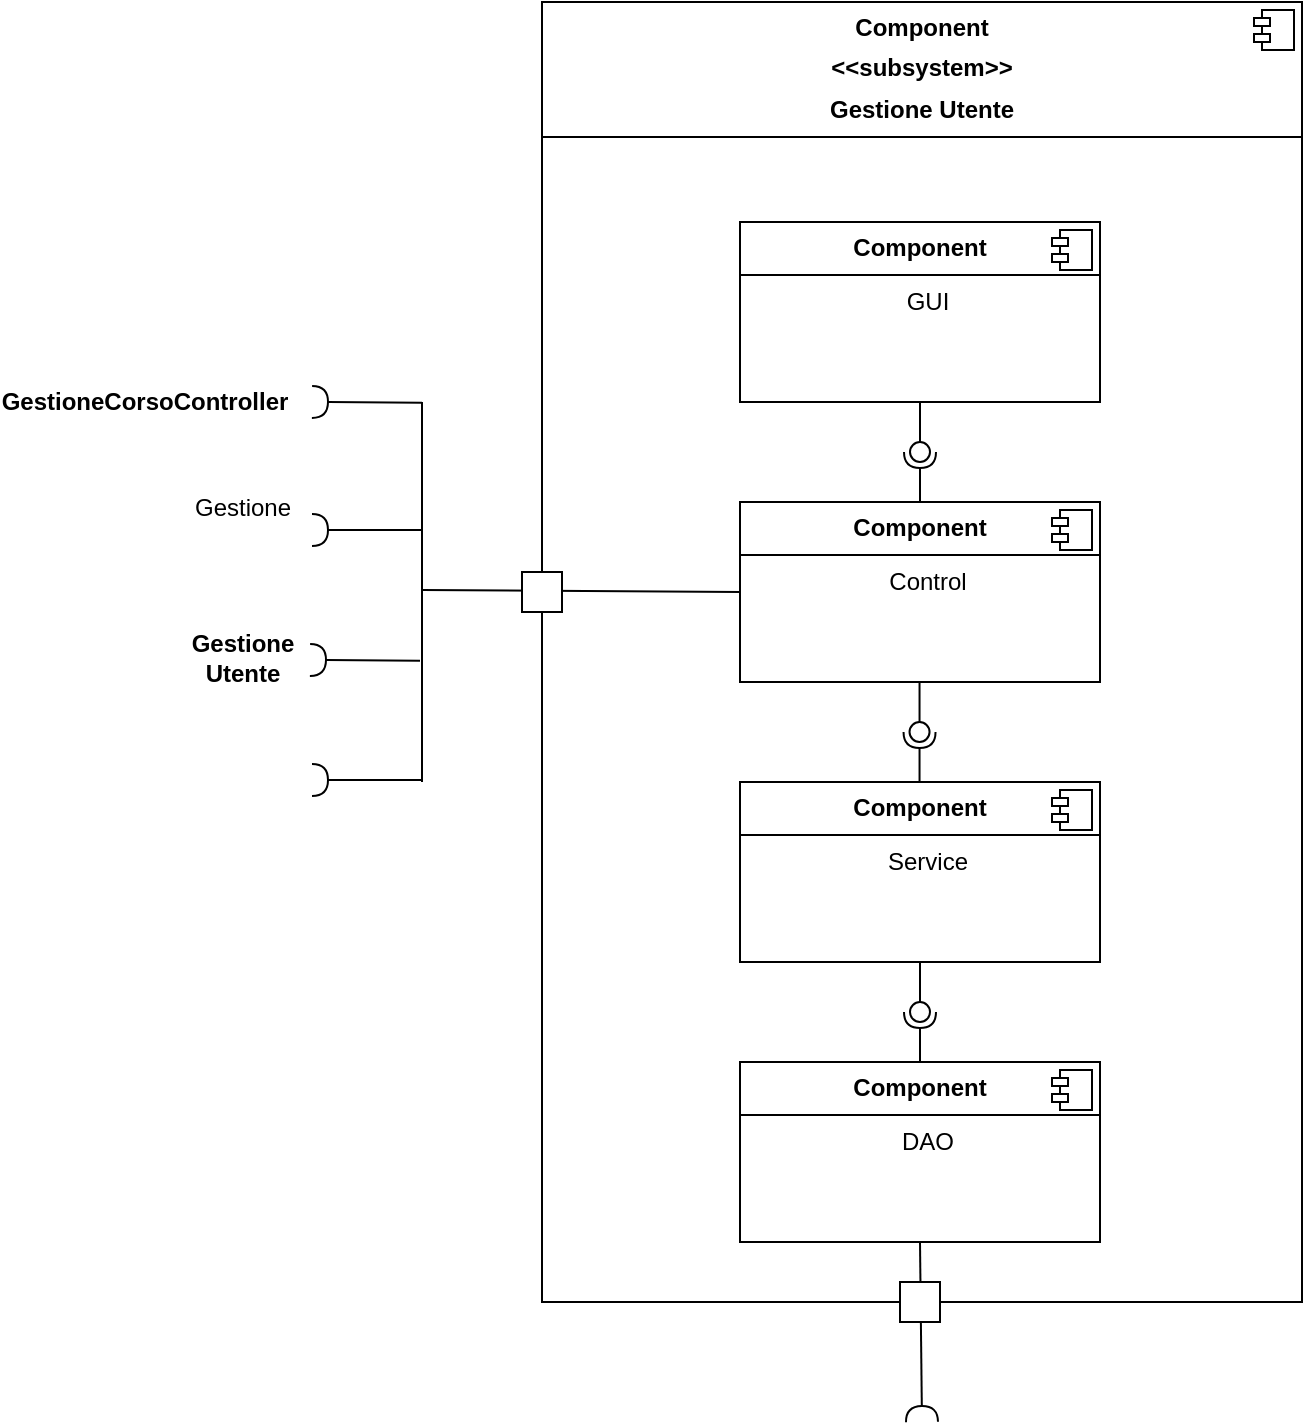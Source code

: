 <mxfile version="26.0.3" pages="7">
  <diagram name="VV - Gestione Utente" id="slyX6L_KDD4TTtpNHL4F">
    <mxGraphModel grid="1" page="1" gridSize="10" guides="1" tooltips="1" connect="1" arrows="1" fold="1" pageScale="1" pageWidth="827" pageHeight="1169" math="0" shadow="0">
      <root>
        <mxCell id="0" />
        <mxCell id="1" parent="0" />
        <mxCell id="p9PNzSu26VIdFwJ5La3x-1" value="&lt;p style=&quot;margin:0px;margin-top:6px;text-align:center;&quot;&gt;&lt;b&gt;Component&lt;/b&gt;&lt;/p&gt;&lt;p style=&quot;margin:0px;margin-top:6px;text-align:center;&quot;&gt;&lt;b&gt;&amp;lt;&amp;lt;subsystem&amp;gt;&amp;gt;&lt;/b&gt;&lt;/p&gt;&lt;p style=&quot;margin:0px;margin-top:6px;text-align:center;&quot;&gt;&lt;b&gt;Gestione Utente&lt;/b&gt;&lt;/p&gt;&lt;hr size=&quot;1&quot; style=&quot;border-style:solid;&quot;&gt;&lt;p style=&quot;margin:0px;margin-left:8px;&quot;&gt;&lt;br&gt;&lt;/p&gt;" style="align=left;overflow=fill;html=1;dropTarget=0;whiteSpace=wrap;" vertex="1" parent="1">
          <mxGeometry x="319" y="70" width="380" height="650" as="geometry" />
        </mxCell>
        <mxCell id="p9PNzSu26VIdFwJ5La3x-2" value="" style="shape=component;jettyWidth=8;jettyHeight=4;" vertex="1" parent="p9PNzSu26VIdFwJ5La3x-1">
          <mxGeometry x="1" width="20" height="20" relative="1" as="geometry">
            <mxPoint x="-24" y="4" as="offset" />
          </mxGeometry>
        </mxCell>
        <mxCell id="p9PNzSu26VIdFwJ5La3x-3" value="&lt;p style=&quot;margin:0px;margin-top:6px;text-align:center;&quot;&gt;&lt;b&gt;Component&lt;/b&gt;&lt;/p&gt;&lt;hr size=&quot;1&quot; style=&quot;border-style:solid;&quot;&gt;&lt;p style=&quot;text-align: center; margin: 0px 0px 0px 8px;&quot;&gt;GUI&lt;/p&gt;" style="align=left;overflow=fill;html=1;dropTarget=0;whiteSpace=wrap;" vertex="1" parent="1">
          <mxGeometry x="418" y="180" width="180" height="90" as="geometry" />
        </mxCell>
        <mxCell id="p9PNzSu26VIdFwJ5La3x-4" value="" style="shape=component;jettyWidth=8;jettyHeight=4;" vertex="1" parent="p9PNzSu26VIdFwJ5La3x-3">
          <mxGeometry x="1" width="20" height="20" relative="1" as="geometry">
            <mxPoint x="-24" y="4" as="offset" />
          </mxGeometry>
        </mxCell>
        <mxCell id="p9PNzSu26VIdFwJ5La3x-5" value="" style="rounded=0;orthogonalLoop=1;jettySize=auto;html=1;endArrow=halfCircle;endFill=0;endSize=6;strokeWidth=1;sketch=0;exitX=0.5;exitY=0;exitDx=0;exitDy=0;" edge="1" parent="1" source="p9PNzSu26VIdFwJ5La3x-8" target="p9PNzSu26VIdFwJ5La3x-7">
          <mxGeometry relative="1" as="geometry">
            <mxPoint x="519" y="295" as="sourcePoint" />
          </mxGeometry>
        </mxCell>
        <mxCell id="p9PNzSu26VIdFwJ5La3x-6" value="" style="rounded=0;orthogonalLoop=1;jettySize=auto;html=1;endArrow=oval;endFill=0;sketch=0;sourcePerimeterSpacing=0;targetPerimeterSpacing=0;endSize=10;exitX=0.5;exitY=1;exitDx=0;exitDy=0;" edge="1" parent="1" source="p9PNzSu26VIdFwJ5La3x-3" target="p9PNzSu26VIdFwJ5La3x-7">
          <mxGeometry relative="1" as="geometry">
            <mxPoint x="479" y="295" as="sourcePoint" />
          </mxGeometry>
        </mxCell>
        <mxCell id="p9PNzSu26VIdFwJ5La3x-7" value="" style="ellipse;whiteSpace=wrap;html=1;align=center;aspect=fixed;fillColor=none;strokeColor=none;resizable=0;perimeter=centerPerimeter;rotatable=0;allowArrows=0;points=[];outlineConnect=1;" vertex="1" parent="1">
          <mxGeometry x="503" y="290" width="10" height="10" as="geometry" />
        </mxCell>
        <mxCell id="p9PNzSu26VIdFwJ5La3x-8" value="&lt;p style=&quot;margin:0px;margin-top:6px;text-align:center;&quot;&gt;&lt;b&gt;Component&lt;/b&gt;&lt;/p&gt;&lt;hr size=&quot;1&quot; style=&quot;border-style:solid;&quot;&gt;&lt;p style=&quot;text-align: center; margin: 0px 0px 0px 8px;&quot;&gt;Control&lt;/p&gt;" style="align=left;overflow=fill;html=1;dropTarget=0;whiteSpace=wrap;" vertex="1" parent="1">
          <mxGeometry x="418" y="320" width="180" height="90" as="geometry" />
        </mxCell>
        <mxCell id="p9PNzSu26VIdFwJ5La3x-9" value="" style="shape=component;jettyWidth=8;jettyHeight=4;" vertex="1" parent="p9PNzSu26VIdFwJ5La3x-8">
          <mxGeometry x="1" width="20" height="20" relative="1" as="geometry">
            <mxPoint x="-24" y="4" as="offset" />
          </mxGeometry>
        </mxCell>
        <mxCell id="p9PNzSu26VIdFwJ5La3x-10" value="&lt;p style=&quot;margin:0px;margin-top:6px;text-align:center;&quot;&gt;&lt;b&gt;Component&lt;/b&gt;&lt;/p&gt;&lt;hr size=&quot;1&quot; style=&quot;border-style:solid;&quot;&gt;&lt;p style=&quot;text-align: center; margin: 0px 0px 0px 8px;&quot;&gt;Service&lt;/p&gt;" style="align=left;overflow=fill;html=1;dropTarget=0;whiteSpace=wrap;" vertex="1" parent="1">
          <mxGeometry x="418" y="460" width="180" height="90" as="geometry" />
        </mxCell>
        <mxCell id="p9PNzSu26VIdFwJ5La3x-11" value="" style="shape=component;jettyWidth=8;jettyHeight=4;" vertex="1" parent="p9PNzSu26VIdFwJ5La3x-10">
          <mxGeometry x="1" width="20" height="20" relative="1" as="geometry">
            <mxPoint x="-24" y="4" as="offset" />
          </mxGeometry>
        </mxCell>
        <mxCell id="p9PNzSu26VIdFwJ5La3x-12" value="" style="rounded=0;orthogonalLoop=1;jettySize=auto;html=1;endArrow=halfCircle;endFill=0;endSize=6;strokeWidth=1;sketch=0;exitX=0.5;exitY=0;exitDx=0;exitDy=0;" edge="1" parent="1" source="p9PNzSu26VIdFwJ5La3x-15" target="p9PNzSu26VIdFwJ5La3x-14">
          <mxGeometry relative="1" as="geometry">
            <mxPoint x="519" y="575" as="sourcePoint" />
          </mxGeometry>
        </mxCell>
        <mxCell id="p9PNzSu26VIdFwJ5La3x-13" value="" style="rounded=0;orthogonalLoop=1;jettySize=auto;html=1;endArrow=oval;endFill=0;sketch=0;sourcePerimeterSpacing=0;targetPerimeterSpacing=0;endSize=10;exitX=0.5;exitY=1;exitDx=0;exitDy=0;" edge="1" parent="1" source="p9PNzSu26VIdFwJ5La3x-10" target="p9PNzSu26VIdFwJ5La3x-14">
          <mxGeometry relative="1" as="geometry">
            <mxPoint x="479" y="575" as="sourcePoint" />
          </mxGeometry>
        </mxCell>
        <mxCell id="p9PNzSu26VIdFwJ5La3x-14" value="" style="ellipse;whiteSpace=wrap;html=1;align=center;aspect=fixed;fillColor=none;strokeColor=none;resizable=0;perimeter=centerPerimeter;rotatable=0;allowArrows=0;points=[];outlineConnect=1;" vertex="1" parent="1">
          <mxGeometry x="503" y="570" width="10" height="10" as="geometry" />
        </mxCell>
        <mxCell id="p9PNzSu26VIdFwJ5La3x-15" value="&lt;p style=&quot;margin:0px;margin-top:6px;text-align:center;&quot;&gt;&lt;b&gt;Component&lt;/b&gt;&lt;/p&gt;&lt;hr size=&quot;1&quot; style=&quot;border-style:solid;&quot;&gt;&lt;p style=&quot;text-align: center; margin: 0px 0px 0px 8px;&quot;&gt;DAO&lt;/p&gt;" style="align=left;overflow=fill;html=1;dropTarget=0;whiteSpace=wrap;" vertex="1" parent="1">
          <mxGeometry x="418" y="600" width="180" height="90" as="geometry" />
        </mxCell>
        <mxCell id="p9PNzSu26VIdFwJ5La3x-16" value="" style="shape=component;jettyWidth=8;jettyHeight=4;" vertex="1" parent="p9PNzSu26VIdFwJ5La3x-15">
          <mxGeometry x="1" width="20" height="20" relative="1" as="geometry">
            <mxPoint x="-24" y="4" as="offset" />
          </mxGeometry>
        </mxCell>
        <mxCell id="p9PNzSu26VIdFwJ5La3x-17" value="" style="rounded=0;orthogonalLoop=1;jettySize=auto;html=1;endArrow=halfCircle;endFill=0;endSize=6;strokeWidth=1;sketch=0;exitX=0.5;exitY=0;exitDx=0;exitDy=0;" edge="1" parent="1">
          <mxGeometry relative="1" as="geometry">
            <mxPoint x="507.77" y="460" as="sourcePoint" />
            <mxPoint x="507.77" y="435" as="targetPoint" />
          </mxGeometry>
        </mxCell>
        <mxCell id="p9PNzSu26VIdFwJ5La3x-18" value="" style="rounded=0;orthogonalLoop=1;jettySize=auto;html=1;endArrow=oval;endFill=0;sketch=0;sourcePerimeterSpacing=0;targetPerimeterSpacing=0;endSize=10;exitX=0.5;exitY=1;exitDx=0;exitDy=0;" edge="1" parent="1">
          <mxGeometry relative="1" as="geometry">
            <mxPoint x="507.77" y="410" as="sourcePoint" />
            <mxPoint x="507.77" y="435" as="targetPoint" />
          </mxGeometry>
        </mxCell>
        <mxCell id="p9PNzSu26VIdFwJ5La3x-19" value="" style="rounded=0;orthogonalLoop=1;jettySize=auto;html=1;endArrow=halfCircle;endFill=0;endSize=6;strokeWidth=1;sketch=0;fontSize=12;curved=1;" edge="1" parent="1">
          <mxGeometry relative="1" as="geometry">
            <mxPoint x="259" y="334" as="sourcePoint" />
            <mxPoint x="204" y="334" as="targetPoint" />
          </mxGeometry>
        </mxCell>
        <mxCell id="p9PNzSu26VIdFwJ5La3x-20" value="" style="ellipse;whiteSpace=wrap;html=1;align=center;aspect=fixed;fillColor=none;strokeColor=none;resizable=0;perimeter=centerPerimeter;rotatable=0;allowArrows=0;points=[];outlineConnect=1;" vertex="1" parent="1">
          <mxGeometry x="392" y="360" width="10" height="10" as="geometry" />
        </mxCell>
        <mxCell id="p9PNzSu26VIdFwJ5La3x-21" value="GestioneCorsoController&lt;div&gt;&lt;br&gt;&lt;/div&gt;" style="text;align=center;fontStyle=1;verticalAlign=middle;spacingLeft=3;spacingRight=3;strokeColor=none;rotatable=0;points=[[0,0.5],[1,0.5]];portConstraint=eastwest;html=1;" vertex="1" parent="1">
          <mxGeometry x="80" y="264" width="80" height="26" as="geometry" />
        </mxCell>
        <mxCell id="p9PNzSu26VIdFwJ5La3x-25" value="" style="rounded=0;orthogonalLoop=1;jettySize=auto;html=1;endArrow=halfCircle;endFill=0;endSize=6;strokeWidth=1;sketch=0;fontSize=12;curved=1;exitX=0.5;exitY=1;exitDx=0;exitDy=0;" edge="1" parent="1" source="p9PNzSu26VIdFwJ5La3x-15">
          <mxGeometry relative="1" as="geometry">
            <mxPoint x="491" y="770" as="sourcePoint" />
            <mxPoint x="509" y="780" as="targetPoint" />
          </mxGeometry>
        </mxCell>
        <mxCell id="p9PNzSu26VIdFwJ5La3x-26" value="" style="whiteSpace=wrap;html=1;aspect=fixed;" vertex="1" parent="1">
          <mxGeometry x="498" y="710" width="20" height="20" as="geometry" />
        </mxCell>
        <mxCell id="p9PNzSu26VIdFwJ5La3x-27" value="" style="rounded=0;orthogonalLoop=1;jettySize=auto;html=1;endArrow=halfCircle;endFill=0;endSize=6;strokeWidth=1;sketch=0;fontSize=12;curved=1;" edge="1" parent="1">
          <mxGeometry relative="1" as="geometry">
            <mxPoint x="259" y="270.38" as="sourcePoint" />
            <mxPoint x="204" y="270" as="targetPoint" />
          </mxGeometry>
        </mxCell>
        <mxCell id="p9PNzSu26VIdFwJ5La3x-28" value="" style="endArrow=none;html=1;rounded=0;" edge="1" parent="1">
          <mxGeometry width="50" height="50" relative="1" as="geometry">
            <mxPoint x="259" y="460" as="sourcePoint" />
            <mxPoint x="259" y="270" as="targetPoint" />
          </mxGeometry>
        </mxCell>
        <mxCell id="p9PNzSu26VIdFwJ5La3x-29" value="" style="endArrow=none;html=1;rounded=0;exitX=0;exitY=0.5;exitDx=0;exitDy=0;" edge="1" parent="1" source="p9PNzSu26VIdFwJ5La3x-8">
          <mxGeometry width="50" height="50" relative="1" as="geometry">
            <mxPoint x="418" y="379" as="sourcePoint" />
            <mxPoint x="259" y="364" as="targetPoint" />
          </mxGeometry>
        </mxCell>
        <mxCell id="p9PNzSu26VIdFwJ5La3x-30" value="" style="whiteSpace=wrap;html=1;aspect=fixed;" vertex="1" parent="1">
          <mxGeometry x="309" y="355" width="20" height="20" as="geometry" />
        </mxCell>
        <mxCell id="IeptP2ijEpKZnnAtjfDt-1" value="" style="rounded=0;orthogonalLoop=1;jettySize=auto;html=1;endArrow=halfCircle;endFill=0;endSize=6;strokeWidth=1;sketch=0;fontSize=12;curved=1;" edge="1" parent="1">
          <mxGeometry relative="1" as="geometry">
            <mxPoint x="259" y="459" as="sourcePoint" />
            <mxPoint x="204" y="459" as="targetPoint" />
          </mxGeometry>
        </mxCell>
        <mxCell id="IeptP2ijEpKZnnAtjfDt-2" value="Gestione&lt;div&gt;Utente&lt;/div&gt;" style="text;align=center;fontStyle=1;verticalAlign=middle;spacingLeft=3;spacingRight=3;strokeColor=none;rotatable=0;points=[[0,0.5],[1,0.5]];portConstraint=eastwest;html=1;" vertex="1" parent="1">
          <mxGeometry x="129" y="385" width="80" height="26" as="geometry" />
        </mxCell>
        <mxCell id="IeptP2ijEpKZnnAtjfDt-3" value="" style="rounded=0;orthogonalLoop=1;jettySize=auto;html=1;endArrow=halfCircle;endFill=0;endSize=6;strokeWidth=1;sketch=0;fontSize=12;curved=1;" edge="1" parent="1">
          <mxGeometry relative="1" as="geometry">
            <mxPoint x="258" y="399.38" as="sourcePoint" />
            <mxPoint x="203" y="399" as="targetPoint" />
          </mxGeometry>
        </mxCell>
        <mxCell id="IeptP2ijEpKZnnAtjfDt-4" value="" style="endArrow=none;html=1;rounded=0;" edge="1" parent="1">
          <mxGeometry width="50" height="50" relative="1" as="geometry">
            <mxPoint x="259" y="459" as="sourcePoint" />
            <mxPoint x="259" y="399" as="targetPoint" />
          </mxGeometry>
        </mxCell>
        <mxCell id="F8lmUaPLzXA1pg7SEPHv-1" value="Gestione" style="text;html=1;align=center;verticalAlign=middle;resizable=0;points=[];autosize=1;strokeColor=none;fillColor=none;" vertex="1" parent="1">
          <mxGeometry x="134" y="308" width="70" height="30" as="geometry" />
        </mxCell>
      </root>
    </mxGraphModel>
  </diagram>
  <diagram id="etq83hyJiPCjhCoIfQ-u" name="MZ - Gestione Alloggio">
    <mxGraphModel grid="1" page="1" gridSize="10" guides="1" tooltips="1" connect="1" arrows="1" fold="1" pageScale="1" pageWidth="827" pageHeight="1169" math="0" shadow="0">
      <root>
        <mxCell id="0" />
        <mxCell id="1" parent="0" />
        <mxCell id="UXDIfPeSyt14oo_-J_SF-1" value="&lt;p style=&quot;margin:0px;margin-top:6px;text-align:center;&quot;&gt;Component&lt;/p&gt;&lt;p style=&quot;margin:0px;margin-top:6px;text-align:center;&quot;&gt;&amp;lt;&amp;lt;Subsystem&amp;gt;&amp;gt;&lt;/p&gt;&lt;p style=&quot;margin:0px;margin-top:6px;text-align:center;&quot;&gt;GestioneAlloggio&lt;/p&gt;&lt;hr size=&quot;1&quot; style=&quot;border-style:solid;&quot;&gt;&lt;p style=&quot;margin:0px;margin-left:8px;&quot;&gt;&lt;br&gt;&lt;/p&gt;" style="align=left;overflow=fill;html=1;dropTarget=0;whiteSpace=wrap;direction=south;" vertex="1" parent="1">
          <mxGeometry x="880" y="160" width="300" height="800" as="geometry" />
        </mxCell>
        <mxCell id="UXDIfPeSyt14oo_-J_SF-2" value="" style="shape=component;jettyWidth=8;jettyHeight=4;" vertex="1" parent="UXDIfPeSyt14oo_-J_SF-1">
          <mxGeometry x="1" width="20" height="20" relative="1" as="geometry">
            <mxPoint x="-24" y="4" as="offset" />
          </mxGeometry>
        </mxCell>
        <mxCell id="UXDIfPeSyt14oo_-J_SF-3" value="&lt;p style=&quot;margin:0px;margin-top:6px;text-align:center;&quot;&gt;Component&lt;/p&gt;&lt;hr size=&quot;1&quot; style=&quot;border-style:solid;&quot;&gt;&lt;p style=&quot;text-align: center; margin: 0px 0px 0px 8px;&quot;&gt;GUI&lt;/p&gt;" style="align=left;overflow=fill;html=1;dropTarget=0;whiteSpace=wrap;" vertex="1" parent="1">
          <mxGeometry x="950" y="270" width="180" height="90" as="geometry" />
        </mxCell>
        <mxCell id="UXDIfPeSyt14oo_-J_SF-4" value="" style="shape=component;jettyWidth=8;jettyHeight=4;" vertex="1" parent="UXDIfPeSyt14oo_-J_SF-3">
          <mxGeometry x="1" width="20" height="20" relative="1" as="geometry">
            <mxPoint x="-24" y="4" as="offset" />
          </mxGeometry>
        </mxCell>
        <mxCell id="UXDIfPeSyt14oo_-J_SF-5" value="" style="rounded=0;orthogonalLoop=1;jettySize=auto;html=1;endArrow=oval;endFill=0;sketch=0;sourcePerimeterSpacing=0;targetPerimeterSpacing=0;endSize=10;exitX=0.5;exitY=0;exitDx=0;exitDy=0;" edge="1" parent="1" source="UXDIfPeSyt14oo_-J_SF-11">
          <mxGeometry relative="1" as="geometry">
            <mxPoint x="1020" y="475" as="sourcePoint" />
            <mxPoint x="1040" y="410" as="targetPoint" />
            <Array as="points" />
          </mxGeometry>
        </mxCell>
        <mxCell id="UXDIfPeSyt14oo_-J_SF-8" value="" style="rounded=0;orthogonalLoop=1;jettySize=auto;html=1;endArrow=halfCircle;endFill=0;endSize=6;strokeWidth=1;sketch=0;" edge="1" parent="1">
          <mxGeometry relative="1" as="geometry">
            <mxPoint x="1040" y="360" as="sourcePoint" />
            <mxPoint x="1039.87" y="410" as="targetPoint" />
          </mxGeometry>
        </mxCell>
        <mxCell id="UXDIfPeSyt14oo_-J_SF-9" value="&lt;p style=&quot;margin: 6px 0px 0px;&quot;&gt;Component&lt;/p&gt;&lt;hr style=&quot;border-style:solid;&quot; size=&quot;1&quot;&gt;&lt;p style=&quot;margin:0px;margin-left:8px;&quot;&gt;Service&lt;/p&gt;" style="align=center;overflow=fill;html=1;dropTarget=0;whiteSpace=wrap;" vertex="1" parent="1">
          <mxGeometry x="950" y="650" width="180" height="90" as="geometry" />
        </mxCell>
        <mxCell id="UXDIfPeSyt14oo_-J_SF-10" value="" style="shape=component;jettyWidth=8;jettyHeight=4;" vertex="1" parent="UXDIfPeSyt14oo_-J_SF-9">
          <mxGeometry x="1" width="20" height="20" relative="1" as="geometry">
            <mxPoint x="-24" y="4" as="offset" />
          </mxGeometry>
        </mxCell>
        <mxCell id="UXDIfPeSyt14oo_-J_SF-11" value="&lt;p style=&quot;margin: 6px 0px 0px;&quot;&gt;Component&lt;/p&gt;&lt;hr style=&quot;border-style:solid;&quot; size=&quot;1&quot;&gt;&lt;p style=&quot;margin:0px;margin-left:8px;&quot;&gt;Controller&lt;/p&gt;" style="align=center;overflow=fill;html=1;dropTarget=0;whiteSpace=wrap;" vertex="1" parent="1">
          <mxGeometry x="950" y="460" width="180" height="90" as="geometry" />
        </mxCell>
        <mxCell id="UXDIfPeSyt14oo_-J_SF-12" value="" style="shape=component;jettyWidth=8;jettyHeight=4;" vertex="1" parent="UXDIfPeSyt14oo_-J_SF-11">
          <mxGeometry x="1" width="20" height="20" relative="1" as="geometry">
            <mxPoint x="-24" y="4" as="offset" />
          </mxGeometry>
        </mxCell>
        <mxCell id="UXDIfPeSyt14oo_-J_SF-14" style="edgeStyle=orthogonalEdgeStyle;rounded=0;orthogonalLoop=1;jettySize=auto;html=1;exitX=0.5;exitY=1;exitDx=0;exitDy=0;" edge="1" parent="1" source="UXDIfPeSyt14oo_-J_SF-9" target="UXDIfPeSyt14oo_-J_SF-9">
          <mxGeometry relative="1" as="geometry" />
        </mxCell>
        <mxCell id="UXDIfPeSyt14oo_-J_SF-15" value="&lt;p style=&quot;margin: 6px 0px 0px;&quot;&gt;Component&lt;/p&gt;&lt;hr style=&quot;border-style:solid;&quot; size=&quot;1&quot;&gt;&lt;p style=&quot;margin:0px;margin-left:8px;&quot;&gt;DAO&lt;/p&gt;" style="align=center;overflow=fill;html=1;dropTarget=0;whiteSpace=wrap;" vertex="1" parent="1">
          <mxGeometry x="950" y="840" width="180" height="90" as="geometry" />
        </mxCell>
        <mxCell id="UXDIfPeSyt14oo_-J_SF-16" value="" style="shape=component;jettyWidth=8;jettyHeight=4;" vertex="1" parent="UXDIfPeSyt14oo_-J_SF-15">
          <mxGeometry x="1" width="20" height="20" relative="1" as="geometry">
            <mxPoint x="-24" y="4" as="offset" />
          </mxGeometry>
        </mxCell>
        <mxCell id="UXDIfPeSyt14oo_-J_SF-18" value="" style="rounded=0;orthogonalLoop=1;jettySize=auto;html=1;endArrow=halfCircle;endFill=0;endSize=6;strokeWidth=1;sketch=0;exitX=0.529;exitY=1;exitDx=0;exitDy=0;exitPerimeter=0;" edge="1" parent="1">
          <mxGeometry relative="1" as="geometry">
            <mxPoint x="1040" y="960" as="sourcePoint" />
            <mxPoint x="1040" y="1030" as="targetPoint" />
          </mxGeometry>
        </mxCell>
        <mxCell id="UXDIfPeSyt14oo_-J_SF-19" value="JPA" style="text;html=1;align=center;verticalAlign=middle;resizable=0;points=[];autosize=1;strokeColor=none;fillColor=none;" vertex="1" parent="1">
          <mxGeometry x="1020" y="1030" width="40" height="30" as="geometry" />
        </mxCell>
        <mxCell id="UXDIfPeSyt14oo_-J_SF-23" value="&lt;b&gt;GestioneUtenteController&lt;/b&gt;" style="text;html=1;align=center;verticalAlign=middle;resizable=0;points=[];autosize=1;strokeColor=none;fillColor=none;" vertex="1" parent="1">
          <mxGeometry x="1370" y="573.5" width="170" height="30" as="geometry" />
        </mxCell>
        <mxCell id="UXDIfPeSyt14oo_-J_SF-26" value="" style="rounded=0;whiteSpace=wrap;html=1;" vertex="1" parent="1">
          <mxGeometry x="1170" y="517" width="20" height="20" as="geometry" />
        </mxCell>
        <mxCell id="_wi-IXB-kEm5AoIY_XgV-1" value="&lt;b&gt;GestioneComunicazioneController&lt;/b&gt;" style="text;html=1;align=center;verticalAlign=middle;resizable=0;points=[];autosize=1;strokeColor=none;fillColor=none;" vertex="1" parent="1">
          <mxGeometry x="1370" y="512.5" width="220" height="30" as="geometry" />
        </mxCell>
        <mxCell id="_wi-IXB-kEm5AoIY_XgV-3" value="&lt;b&gt;Modulo FIA&lt;/b&gt;" style="text;html=1;align=center;verticalAlign=middle;resizable=0;points=[];autosize=1;strokeColor=none;fillColor=none;" vertex="1" parent="1">
          <mxGeometry x="1229" y="585" width="90" height="30" as="geometry" />
        </mxCell>
        <mxCell id="_wi-IXB-kEm5AoIY_XgV-7" value="" style="rounded=0;whiteSpace=wrap;html=1;" vertex="1" parent="1">
          <mxGeometry x="1170" y="590" width="20" height="20" as="geometry" />
        </mxCell>
        <mxCell id="6SoCVoaBVob3hr2LO5Sv-1" value="" style="rounded=0;orthogonalLoop=1;jettySize=auto;html=1;endArrow=halfCircle;endFill=0;endSize=6;strokeWidth=1;sketch=0;exitX=1;exitY=0.5;exitDx=0;exitDy=0;" edge="1" parent="1">
          <mxGeometry relative="1" as="geometry">
            <mxPoint x="1190" y="600" as="sourcePoint" />
            <mxPoint x="1240" y="600" as="targetPoint" />
          </mxGeometry>
        </mxCell>
        <mxCell id="iiVCUwOlJJGZkLCZu_ni-1" value="" style="endArrow=none;html=1;rounded=0;exitX=1;exitY=0.75;exitDx=0;exitDy=0;entryX=0;entryY=0.5;entryDx=0;entryDy=0;" edge="1" parent="1" source="UXDIfPeSyt14oo_-J_SF-11" target="UXDIfPeSyt14oo_-J_SF-26">
          <mxGeometry width="50" height="50" relative="1" as="geometry">
            <mxPoint x="1120" y="530" as="sourcePoint" />
            <mxPoint x="1170" y="480" as="targetPoint" />
          </mxGeometry>
        </mxCell>
        <mxCell id="ac-hUhjBdWPVzvuO4qnH-2" value="" style="endArrow=none;html=1;rounded=0;entryX=0;entryY=0.5;entryDx=0;entryDy=0;" edge="1" parent="1" target="_wi-IXB-kEm5AoIY_XgV-7">
          <mxGeometry width="50" height="50" relative="1" as="geometry">
            <mxPoint x="1048" y="600" as="sourcePoint" />
            <mxPoint x="1168" y="600" as="targetPoint" />
          </mxGeometry>
        </mxCell>
        <mxCell id="cijWpsouBsvLabT6tUFt-1" value="" style="endArrow=none;html=1;rounded=0;exitX=1;exitY=0.75;exitDx=0;exitDy=0;" edge="1" parent="1">
          <mxGeometry width="50" height="50" relative="1" as="geometry">
            <mxPoint x="1190" y="527.5" as="sourcePoint" />
            <mxPoint x="1329" y="528" as="targetPoint" />
          </mxGeometry>
        </mxCell>
        <mxCell id="M2xzipZNTsXD-2oOrh7v-1" value="" style="rounded=0;orthogonalLoop=1;jettySize=auto;html=1;endArrow=halfCircle;endFill=0;endSize=6;strokeWidth=1;sketch=0;exitX=1;exitY=0.5;exitDx=0;exitDy=0;" edge="1" parent="1">
          <mxGeometry relative="1" as="geometry">
            <mxPoint x="1329" y="528" as="sourcePoint" />
            <mxPoint x="1379" y="528" as="targetPoint" />
          </mxGeometry>
        </mxCell>
        <mxCell id="M2xzipZNTsXD-2oOrh7v-2" value="" style="rounded=0;orthogonalLoop=1;jettySize=auto;html=1;endArrow=halfCircle;endFill=0;endSize=6;strokeWidth=1;sketch=0;" edge="1" parent="1">
          <mxGeometry relative="1" as="geometry">
            <mxPoint x="1329" y="589" as="sourcePoint" />
            <mxPoint x="1379" y="588.5" as="targetPoint" />
          </mxGeometry>
        </mxCell>
        <mxCell id="M2xzipZNTsXD-2oOrh7v-3" value="" style="endArrow=none;html=1;rounded=0;" edge="1" parent="1">
          <mxGeometry width="50" height="50" relative="1" as="geometry">
            <mxPoint x="1329" y="470.5" as="sourcePoint" />
            <mxPoint x="1329" y="588.5" as="targetPoint" />
          </mxGeometry>
        </mxCell>
        <mxCell id="5tOAroZPMbHq64s0Tn8d-1" value="" style="rounded=0;orthogonalLoop=1;jettySize=auto;html=1;endArrow=halfCircle;endFill=0;endSize=6;strokeWidth=1;sketch=0;" edge="1" parent="1">
          <mxGeometry relative="1" as="geometry">
            <mxPoint x="1039.76" y="550" as="sourcePoint" />
            <mxPoint x="1039.63" y="600" as="targetPoint" />
          </mxGeometry>
        </mxCell>
        <mxCell id="5tOAroZPMbHq64s0Tn8d-2" value="" style="rounded=0;orthogonalLoop=1;jettySize=auto;html=1;endArrow=oval;endFill=0;sketch=0;sourcePerimeterSpacing=0;targetPerimeterSpacing=0;endSize=10;exitX=0.5;exitY=0;exitDx=0;exitDy=0;" edge="1" parent="1">
          <mxGeometry relative="1" as="geometry">
            <mxPoint x="1039.76" y="650" as="sourcePoint" />
            <mxPoint x="1039.76" y="600" as="targetPoint" />
            <Array as="points" />
          </mxGeometry>
        </mxCell>
        <mxCell id="5tOAroZPMbHq64s0Tn8d-3" value="" style="rounded=0;orthogonalLoop=1;jettySize=auto;html=1;endArrow=halfCircle;endFill=0;endSize=6;strokeWidth=1;sketch=0;" edge="1" parent="1">
          <mxGeometry relative="1" as="geometry">
            <mxPoint x="1039.89" y="740" as="sourcePoint" />
            <mxPoint x="1039.76" y="790" as="targetPoint" />
          </mxGeometry>
        </mxCell>
        <mxCell id="5tOAroZPMbHq64s0Tn8d-4" value="" style="rounded=0;orthogonalLoop=1;jettySize=auto;html=1;endArrow=oval;endFill=0;sketch=0;sourcePerimeterSpacing=0;targetPerimeterSpacing=0;endSize=10;exitX=0.5;exitY=0;exitDx=0;exitDy=0;" edge="1" parent="1">
          <mxGeometry relative="1" as="geometry">
            <mxPoint x="1039.76" y="840" as="sourcePoint" />
            <mxPoint x="1039.76" y="790" as="targetPoint" />
            <Array as="points" />
          </mxGeometry>
        </mxCell>
        <mxCell id="b3ltkTFJPZMscd1SRXLM-2" value="&lt;b&gt;CDN&lt;/b&gt;" style="text;html=1;align=center;verticalAlign=middle;resizable=0;points=[];autosize=1;strokeColor=none;fillColor=none;" vertex="1" parent="1">
          <mxGeometry x="1370" y="454.5" width="50" height="30" as="geometry" />
        </mxCell>
        <mxCell id="b3ltkTFJPZMscd1SRXLM-3" value="" style="rounded=0;orthogonalLoop=1;jettySize=auto;html=1;endArrow=halfCircle;endFill=0;endSize=6;strokeWidth=1;sketch=0;exitX=1;exitY=0.5;exitDx=0;exitDy=0;" edge="1" parent="1">
          <mxGeometry relative="1" as="geometry">
            <mxPoint x="1329" y="470.5" as="sourcePoint" />
            <mxPoint x="1379" y="470.5" as="targetPoint" />
          </mxGeometry>
        </mxCell>
      </root>
    </mxGraphModel>
  </diagram>
  <diagram id="ERJ98VlV9QV7mNvkW7mX" name="GM - Gestione Annuncio">
    <mxGraphModel grid="1" page="1" gridSize="10" guides="1" tooltips="1" connect="1" arrows="1" fold="1" pageScale="1" pageWidth="827" pageHeight="1169" math="0" shadow="0">
      <root>
        <mxCell id="0" />
        <mxCell id="1" parent="0" />
        <mxCell id="9_hWOVV55IMn0H6YUfzs-1" value="&lt;p style=&quot;margin:0px;margin-top:6px;text-align:center;&quot;&gt;&lt;b&gt;Component&lt;/b&gt;&lt;/p&gt;&lt;p style=&quot;margin:0px;margin-top:6px;text-align:center;&quot;&gt;&lt;b&gt;&amp;lt;&amp;lt;subsystem&amp;gt;&amp;gt;&lt;/b&gt;&lt;/p&gt;&lt;p style=&quot;margin:0px;margin-top:6px;text-align:center;&quot;&gt;&lt;b&gt;Gestione Annuncio&lt;/b&gt;&lt;/p&gt;&lt;hr size=&quot;1&quot; style=&quot;border-style:solid;&quot;&gt;&lt;p style=&quot;margin:0px;margin-left:8px;&quot;&gt;&lt;br&gt;&lt;/p&gt;" style="align=left;overflow=fill;html=1;dropTarget=0;whiteSpace=wrap;" vertex="1" parent="1">
          <mxGeometry x="220" y="80" width="380" height="650" as="geometry" />
        </mxCell>
        <mxCell id="9_hWOVV55IMn0H6YUfzs-2" value="" style="shape=component;jettyWidth=8;jettyHeight=4;" vertex="1" parent="9_hWOVV55IMn0H6YUfzs-1">
          <mxGeometry x="1" width="20" height="20" relative="1" as="geometry">
            <mxPoint x="-24" y="4" as="offset" />
          </mxGeometry>
        </mxCell>
        <mxCell id="9_hWOVV55IMn0H6YUfzs-3" value="&lt;p style=&quot;margin:0px;margin-top:6px;text-align:center;&quot;&gt;&lt;b&gt;Component&lt;/b&gt;&lt;/p&gt;&lt;hr size=&quot;1&quot; style=&quot;border-style:solid;&quot;&gt;&lt;p style=&quot;text-align: center; margin: 0px 0px 0px 8px;&quot;&gt;GUI&lt;/p&gt;" style="align=left;overflow=fill;html=1;dropTarget=0;whiteSpace=wrap;" vertex="1" parent="1">
          <mxGeometry x="319" y="190" width="180" height="90" as="geometry" />
        </mxCell>
        <mxCell id="9_hWOVV55IMn0H6YUfzs-4" value="" style="shape=component;jettyWidth=8;jettyHeight=4;" vertex="1" parent="9_hWOVV55IMn0H6YUfzs-3">
          <mxGeometry x="1" width="20" height="20" relative="1" as="geometry">
            <mxPoint x="-24" y="4" as="offset" />
          </mxGeometry>
        </mxCell>
        <mxCell id="9_hWOVV55IMn0H6YUfzs-14" value="" style="rounded=0;orthogonalLoop=1;jettySize=auto;html=1;endArrow=halfCircle;endFill=0;endSize=6;strokeWidth=1;sketch=0;exitX=0.5;exitY=0;exitDx=0;exitDy=0;" edge="1" parent="1" source="9_hWOVV55IMn0H6YUfzs-17" target="9_hWOVV55IMn0H6YUfzs-16">
          <mxGeometry relative="1" as="geometry">
            <mxPoint x="420" y="305" as="sourcePoint" />
          </mxGeometry>
        </mxCell>
        <mxCell id="9_hWOVV55IMn0H6YUfzs-15" value="" style="rounded=0;orthogonalLoop=1;jettySize=auto;html=1;endArrow=oval;endFill=0;sketch=0;sourcePerimeterSpacing=0;targetPerimeterSpacing=0;endSize=10;exitX=0.5;exitY=1;exitDx=0;exitDy=0;" edge="1" parent="1" source="9_hWOVV55IMn0H6YUfzs-3" target="9_hWOVV55IMn0H6YUfzs-16">
          <mxGeometry relative="1" as="geometry">
            <mxPoint x="380" y="305" as="sourcePoint" />
          </mxGeometry>
        </mxCell>
        <mxCell id="9_hWOVV55IMn0H6YUfzs-16" value="" style="ellipse;whiteSpace=wrap;html=1;align=center;aspect=fixed;fillColor=none;strokeColor=none;resizable=0;perimeter=centerPerimeter;rotatable=0;allowArrows=0;points=[];outlineConnect=1;" vertex="1" parent="1">
          <mxGeometry x="404" y="300" width="10" height="10" as="geometry" />
        </mxCell>
        <mxCell id="9_hWOVV55IMn0H6YUfzs-17" value="&lt;p style=&quot;margin:0px;margin-top:6px;text-align:center;&quot;&gt;&lt;b&gt;Component&lt;/b&gt;&lt;/p&gt;&lt;hr size=&quot;1&quot; style=&quot;border-style:solid;&quot;&gt;&lt;p style=&quot;text-align: center; margin: 0px 0px 0px 8px;&quot;&gt;Control&lt;/p&gt;" style="align=left;overflow=fill;html=1;dropTarget=0;whiteSpace=wrap;" vertex="1" parent="1">
          <mxGeometry x="319" y="330" width="180" height="90" as="geometry" />
        </mxCell>
        <mxCell id="9_hWOVV55IMn0H6YUfzs-18" value="" style="shape=component;jettyWidth=8;jettyHeight=4;" vertex="1" parent="9_hWOVV55IMn0H6YUfzs-17">
          <mxGeometry x="1" width="20" height="20" relative="1" as="geometry">
            <mxPoint x="-24" y="4" as="offset" />
          </mxGeometry>
        </mxCell>
        <mxCell id="9_hWOVV55IMn0H6YUfzs-30" value="&lt;p style=&quot;margin:0px;margin-top:6px;text-align:center;&quot;&gt;&lt;b&gt;Component&lt;/b&gt;&lt;/p&gt;&lt;hr size=&quot;1&quot; style=&quot;border-style:solid;&quot;&gt;&lt;p style=&quot;text-align: center; margin: 0px 0px 0px 8px;&quot;&gt;Service&lt;/p&gt;" style="align=left;overflow=fill;html=1;dropTarget=0;whiteSpace=wrap;" vertex="1" parent="1">
          <mxGeometry x="319" y="470" width="180" height="90" as="geometry" />
        </mxCell>
        <mxCell id="9_hWOVV55IMn0H6YUfzs-31" value="" style="shape=component;jettyWidth=8;jettyHeight=4;" vertex="1" parent="9_hWOVV55IMn0H6YUfzs-30">
          <mxGeometry x="1" width="20" height="20" relative="1" as="geometry">
            <mxPoint x="-24" y="4" as="offset" />
          </mxGeometry>
        </mxCell>
        <mxCell id="9_hWOVV55IMn0H6YUfzs-32" value="" style="rounded=0;orthogonalLoop=1;jettySize=auto;html=1;endArrow=halfCircle;endFill=0;endSize=6;strokeWidth=1;sketch=0;exitX=0.5;exitY=0;exitDx=0;exitDy=0;" edge="1" parent="1" source="9_hWOVV55IMn0H6YUfzs-35" target="9_hWOVV55IMn0H6YUfzs-34">
          <mxGeometry relative="1" as="geometry">
            <mxPoint x="420" y="585" as="sourcePoint" />
          </mxGeometry>
        </mxCell>
        <mxCell id="9_hWOVV55IMn0H6YUfzs-33" value="" style="rounded=0;orthogonalLoop=1;jettySize=auto;html=1;endArrow=oval;endFill=0;sketch=0;sourcePerimeterSpacing=0;targetPerimeterSpacing=0;endSize=10;exitX=0.5;exitY=1;exitDx=0;exitDy=0;" edge="1" parent="1" source="9_hWOVV55IMn0H6YUfzs-30" target="9_hWOVV55IMn0H6YUfzs-34">
          <mxGeometry relative="1" as="geometry">
            <mxPoint x="380" y="585" as="sourcePoint" />
          </mxGeometry>
        </mxCell>
        <mxCell id="9_hWOVV55IMn0H6YUfzs-34" value="" style="ellipse;whiteSpace=wrap;html=1;align=center;aspect=fixed;fillColor=none;strokeColor=none;resizable=0;perimeter=centerPerimeter;rotatable=0;allowArrows=0;points=[];outlineConnect=1;" vertex="1" parent="1">
          <mxGeometry x="404" y="580" width="10" height="10" as="geometry" />
        </mxCell>
        <mxCell id="9_hWOVV55IMn0H6YUfzs-35" value="&lt;p style=&quot;margin:0px;margin-top:6px;text-align:center;&quot;&gt;&lt;b&gt;Component&lt;/b&gt;&lt;/p&gt;&lt;hr size=&quot;1&quot; style=&quot;border-style:solid;&quot;&gt;&lt;p style=&quot;text-align: center; margin: 0px 0px 0px 8px;&quot;&gt;DAO&lt;/p&gt;" style="align=left;overflow=fill;html=1;dropTarget=0;whiteSpace=wrap;" vertex="1" parent="1">
          <mxGeometry x="319" y="610" width="180" height="90" as="geometry" />
        </mxCell>
        <mxCell id="9_hWOVV55IMn0H6YUfzs-36" value="" style="shape=component;jettyWidth=8;jettyHeight=4;" vertex="1" parent="9_hWOVV55IMn0H6YUfzs-35">
          <mxGeometry x="1" width="20" height="20" relative="1" as="geometry">
            <mxPoint x="-24" y="4" as="offset" />
          </mxGeometry>
        </mxCell>
        <mxCell id="9_hWOVV55IMn0H6YUfzs-37" value="" style="rounded=0;orthogonalLoop=1;jettySize=auto;html=1;endArrow=halfCircle;endFill=0;endSize=6;strokeWidth=1;sketch=0;exitX=0.5;exitY=0;exitDx=0;exitDy=0;" edge="1" parent="1">
          <mxGeometry relative="1" as="geometry">
            <mxPoint x="408.77" y="470" as="sourcePoint" />
            <mxPoint x="408.77" y="445" as="targetPoint" />
          </mxGeometry>
        </mxCell>
        <mxCell id="9_hWOVV55IMn0H6YUfzs-38" value="" style="rounded=0;orthogonalLoop=1;jettySize=auto;html=1;endArrow=oval;endFill=0;sketch=0;sourcePerimeterSpacing=0;targetPerimeterSpacing=0;endSize=10;exitX=0.5;exitY=1;exitDx=0;exitDy=0;" edge="1" parent="1">
          <mxGeometry relative="1" as="geometry">
            <mxPoint x="408.77" y="420" as="sourcePoint" />
            <mxPoint x="408.77" y="445" as="targetPoint" />
          </mxGeometry>
        </mxCell>
        <mxCell id="WmcY2F-JOdgZLBDxQznF-4" value="" style="rounded=0;orthogonalLoop=1;jettySize=auto;html=1;endArrow=halfCircle;endFill=0;endSize=6;strokeWidth=1;sketch=0;fontSize=12;curved=1;" edge="1" parent="1">
          <mxGeometry relative="1" as="geometry">
            <mxPoint x="160" y="404.38" as="sourcePoint" />
            <mxPoint x="105" y="404" as="targetPoint" />
          </mxGeometry>
        </mxCell>
        <mxCell id="WmcY2F-JOdgZLBDxQznF-5" value="" style="ellipse;whiteSpace=wrap;html=1;align=center;aspect=fixed;fillColor=none;strokeColor=none;resizable=0;perimeter=centerPerimeter;rotatable=0;allowArrows=0;points=[];outlineConnect=1;" vertex="1" parent="1">
          <mxGeometry x="293" y="370" width="10" height="10" as="geometry" />
        </mxCell>
        <mxCell id="WmcY2F-JOdgZLBDxQznF-6" value="Gestione&lt;div&gt;Utente&lt;/div&gt;" style="text;align=center;fontStyle=1;verticalAlign=middle;spacingLeft=3;spacingRight=3;strokeColor=none;rotatable=0;points=[[0,0.5],[1,0.5]];portConstraint=eastwest;html=1;" vertex="1" parent="1">
          <mxGeometry x="30" y="330" width="80" height="26" as="geometry" />
        </mxCell>
        <mxCell id="WmcY2F-JOdgZLBDxQznF-10" value="" style="rounded=0;orthogonalLoop=1;jettySize=auto;html=1;endArrow=halfCircle;endFill=0;endSize=6;strokeWidth=1;sketch=0;fontSize=12;curved=1;" edge="1" parent="1">
          <mxGeometry relative="1" as="geometry">
            <mxPoint x="400" y="446" as="sourcePoint" />
            <mxPoint x="130" y="446" as="targetPoint" />
          </mxGeometry>
        </mxCell>
        <mxCell id="WmcY2F-JOdgZLBDxQznF-11" value="Modulo&amp;nbsp;&lt;span style=&quot;background-color: initial;&quot;&gt;FIA&lt;/span&gt;" style="text;align=center;fontStyle=1;verticalAlign=middle;spacingLeft=3;spacingRight=3;strokeColor=none;rotatable=0;points=[[0,0.5],[1,0.5]];portConstraint=eastwest;html=1;" vertex="1" parent="1">
          <mxGeometry x="30" y="433" width="130" height="26" as="geometry" />
        </mxCell>
        <mxCell id="WmcY2F-JOdgZLBDxQznF-12" value="" style="whiteSpace=wrap;html=1;aspect=fixed;" vertex="1" parent="1">
          <mxGeometry x="210" y="436" width="20" height="20" as="geometry" />
        </mxCell>
        <mxCell id="WmcY2F-JOdgZLBDxQznF-16" value="" style="rounded=0;orthogonalLoop=1;jettySize=auto;html=1;endArrow=halfCircle;endFill=0;endSize=6;strokeWidth=1;sketch=0;fontSize=12;curved=1;exitX=0.222;exitY=0.988;exitDx=0;exitDy=0;exitPerimeter=0;" edge="1" parent="1">
          <mxGeometry relative="1" as="geometry">
            <mxPoint x="408.55" y="700.0" as="sourcePoint" />
            <mxPoint x="408.59" y="791.08" as="targetPoint" />
          </mxGeometry>
        </mxCell>
        <mxCell id="WmcY2F-JOdgZLBDxQznF-17" value="" style="whiteSpace=wrap;html=1;aspect=fixed;" vertex="1" parent="1">
          <mxGeometry x="400" y="720" width="20" height="20" as="geometry" />
        </mxCell>
        <mxCell id="o-QC1eemHoR5BoEGBW_N-1" value="JPA" style="text;align=center;fontStyle=1;verticalAlign=middle;spacingLeft=3;spacingRight=3;strokeColor=none;rotatable=0;points=[[0,0.5],[1,0.5]];portConstraint=eastwest;html=1;" vertex="1" parent="1">
          <mxGeometry x="369" y="790" width="80" height="26" as="geometry" />
        </mxCell>
        <mxCell id="o-QC1eemHoR5BoEGBW_N-2" value="Gestione&lt;div&gt;Comunicazione&lt;/div&gt;" style="text;align=center;fontStyle=1;verticalAlign=middle;spacingLeft=3;spacingRight=3;strokeColor=none;rotatable=0;points=[[0,0.5],[1,0.5]];portConstraint=eastwest;html=1;" vertex="1" parent="1">
          <mxGeometry x="16" y="388" width="80" height="26" as="geometry" />
        </mxCell>
        <mxCell id="o-QC1eemHoR5BoEGBW_N-3" value="" style="rounded=0;orthogonalLoop=1;jettySize=auto;html=1;endArrow=halfCircle;endFill=0;endSize=6;strokeWidth=1;sketch=0;fontSize=12;curved=1;" edge="1" parent="1">
          <mxGeometry relative="1" as="geometry">
            <mxPoint x="159" y="344.38" as="sourcePoint" />
            <mxPoint x="104" y="344" as="targetPoint" />
          </mxGeometry>
        </mxCell>
        <mxCell id="o-QC1eemHoR5BoEGBW_N-4" value="" style="endArrow=none;html=1;rounded=0;" edge="1" parent="1">
          <mxGeometry width="50" height="50" relative="1" as="geometry">
            <mxPoint x="160" y="404" as="sourcePoint" />
            <mxPoint x="160" y="344" as="targetPoint" />
          </mxGeometry>
        </mxCell>
        <mxCell id="o-QC1eemHoR5BoEGBW_N-5" value="" style="endArrow=none;html=1;rounded=0;exitX=0;exitY=0.5;exitDx=0;exitDy=0;" edge="1" parent="1" source="9_hWOVV55IMn0H6YUfzs-17">
          <mxGeometry width="50" height="50" relative="1" as="geometry">
            <mxPoint x="319" y="389" as="sourcePoint" />
            <mxPoint x="160" y="374" as="targetPoint" />
          </mxGeometry>
        </mxCell>
        <mxCell id="WmcY2F-JOdgZLBDxQznF-7" value="" style="whiteSpace=wrap;html=1;aspect=fixed;" vertex="1" parent="1">
          <mxGeometry x="210" y="365" width="20" height="20" as="geometry" />
        </mxCell>
      </root>
    </mxGraphModel>
  </diagram>
  <diagram id="C1dCjsSETyOn6iINFNFm" name="BC - Gestione Corso">
    <mxGraphModel grid="1" page="1" gridSize="10" guides="1" tooltips="1" connect="1" arrows="1" fold="1" pageScale="1" pageWidth="827" pageHeight="1169" math="0" shadow="0">
      <root>
        <mxCell id="0" />
        <mxCell id="1" parent="0" />
        <mxCell id="8C_DcRBBu4EyK3FzLiqP-1" value="" style="ellipse;whiteSpace=wrap;html=1;align=center;aspect=fixed;fillColor=none;strokeColor=none;resizable=0;perimeter=centerPerimeter;rotatable=0;allowArrows=0;points=[];outlineConnect=1;" vertex="1" parent="1">
          <mxGeometry x="100" y="860" width="10" height="10" as="geometry" />
        </mxCell>
        <mxCell id="8C_DcRBBu4EyK3FzLiqP-2" value="&lt;p style=&quot;margin:0px;margin-top:6px;text-align:center;&quot;&gt;&lt;b&gt;Component&lt;br&gt;&amp;lt;&amp;lt;subsystem&amp;gt;&amp;gt;&lt;br&gt;Corso&lt;/b&gt;&lt;/p&gt;&lt;hr size=&quot;1&quot; style=&quot;border-style:solid;&quot;&gt;&lt;p style=&quot;margin:0px;margin-left:8px;&quot;&gt;&lt;br&gt;&lt;/p&gt;" style="align=left;overflow=fill;html=1;dropTarget=0;whiteSpace=wrap;" vertex="1" parent="1">
          <mxGeometry x="240" y="80" width="320" height="810" as="geometry" />
        </mxCell>
        <mxCell id="8C_DcRBBu4EyK3FzLiqP-3" value="" style="shape=component;jettyWidth=8;jettyHeight=4;" vertex="1" parent="8C_DcRBBu4EyK3FzLiqP-2">
          <mxGeometry x="1" width="20" height="20" relative="1" as="geometry">
            <mxPoint x="-24" y="4" as="offset" />
          </mxGeometry>
        </mxCell>
        <mxCell id="8C_DcRBBu4EyK3FzLiqP-4" value="&lt;p style=&quot;margin:0px;margin-top:6px;text-align:center;&quot;&gt;&lt;b&gt;Component&lt;/b&gt;&lt;/p&gt;&lt;hr size=&quot;1&quot; style=&quot;border-style:solid;&quot;&gt;&lt;p style=&quot;margin: 0px 0px 0px 8px; text-align: center;&quot;&gt;GUI&lt;/p&gt;" style="align=left;overflow=fill;html=1;dropTarget=0;whiteSpace=wrap;" vertex="1" parent="1">
          <mxGeometry x="310" y="160" width="180" height="90" as="geometry" />
        </mxCell>
        <mxCell id="8C_DcRBBu4EyK3FzLiqP-5" value="" style="shape=component;jettyWidth=8;jettyHeight=4;" vertex="1" parent="8C_DcRBBu4EyK3FzLiqP-4">
          <mxGeometry x="1" width="20" height="20" relative="1" as="geometry">
            <mxPoint x="-24" y="4" as="offset" />
          </mxGeometry>
        </mxCell>
        <mxCell id="8C_DcRBBu4EyK3FzLiqP-6" value="&lt;p style=&quot;margin:0px;margin-top:6px;text-align:center;&quot;&gt;&lt;b&gt;Component&lt;/b&gt;&lt;/p&gt;&lt;hr size=&quot;1&quot; style=&quot;border-style:solid;&quot;&gt;&lt;p style=&quot;margin: 0px 0px 0px 8px; text-align: center;&quot;&gt;Control&lt;/p&gt;" style="align=left;overflow=fill;html=1;dropTarget=0;whiteSpace=wrap;" vertex="1" parent="1">
          <mxGeometry x="310" y="360" width="180" height="90" as="geometry" />
        </mxCell>
        <mxCell id="8C_DcRBBu4EyK3FzLiqP-7" value="" style="shape=component;jettyWidth=8;jettyHeight=4;" vertex="1" parent="8C_DcRBBu4EyK3FzLiqP-6">
          <mxGeometry x="1" width="20" height="20" relative="1" as="geometry">
            <mxPoint x="-24" y="4" as="offset" />
          </mxGeometry>
        </mxCell>
        <mxCell id="8C_DcRBBu4EyK3FzLiqP-8" value="&lt;p style=&quot;margin:0px;margin-top:6px;text-align:center;&quot;&gt;&lt;b&gt;Component&lt;/b&gt;&lt;/p&gt;&lt;hr size=&quot;1&quot; style=&quot;border-style:solid;&quot;&gt;&lt;p style=&quot;margin: 0px 0px 0px 8px; text-align: center;&quot;&gt;Service&lt;/p&gt;" style="align=left;overflow=fill;html=1;dropTarget=0;whiteSpace=wrap;" vertex="1" parent="1">
          <mxGeometry x="310" y="560" width="180" height="90" as="geometry" />
        </mxCell>
        <mxCell id="8C_DcRBBu4EyK3FzLiqP-9" value="" style="shape=component;jettyWidth=8;jettyHeight=4;" vertex="1" parent="8C_DcRBBu4EyK3FzLiqP-8">
          <mxGeometry x="1" width="20" height="20" relative="1" as="geometry">
            <mxPoint x="-24" y="4" as="offset" />
          </mxGeometry>
        </mxCell>
        <mxCell id="8C_DcRBBu4EyK3FzLiqP-10" value="&lt;p style=&quot;margin:0px;margin-top:6px;text-align:center;&quot;&gt;&lt;b&gt;Component&lt;/b&gt;&lt;/p&gt;&lt;hr size=&quot;1&quot; style=&quot;border-style:solid;&quot;&gt;&lt;p style=&quot;margin: 0px 0px 0px 8px; text-align: center;&quot;&gt;DAO&lt;/p&gt;" style="align=left;overflow=fill;html=1;dropTarget=0;whiteSpace=wrap;" vertex="1" parent="1">
          <mxGeometry x="310" y="760" width="180" height="90" as="geometry" />
        </mxCell>
        <mxCell id="8C_DcRBBu4EyK3FzLiqP-11" value="" style="shape=component;jettyWidth=8;jettyHeight=4;" vertex="1" parent="8C_DcRBBu4EyK3FzLiqP-10">
          <mxGeometry x="1" width="20" height="20" relative="1" as="geometry">
            <mxPoint x="-24" y="4" as="offset" />
          </mxGeometry>
        </mxCell>
        <mxCell id="8C_DcRBBu4EyK3FzLiqP-12" style="edgeStyle=orthogonalEdgeStyle;rounded=0;orthogonalLoop=1;jettySize=auto;html=1;entryX=0.5;entryY=0;entryDx=0;entryDy=0;endArrow=none;endFill=0;" edge="1" parent="1" source="8C_DcRBBu4EyK3FzLiqP-13" target="8C_DcRBBu4EyK3FzLiqP-8">
          <mxGeometry relative="1" as="geometry" />
        </mxCell>
        <mxCell id="8C_DcRBBu4EyK3FzLiqP-13" value="" style="shape=providedRequiredInterface;html=1;verticalLabelPosition=bottom;sketch=0;rotation=-90;" vertex="1" parent="1">
          <mxGeometry x="390" y="490" width="20" height="20" as="geometry" />
        </mxCell>
        <mxCell id="8C_DcRBBu4EyK3FzLiqP-14" style="edgeStyle=orthogonalEdgeStyle;rounded=0;orthogonalLoop=1;jettySize=auto;html=1;entryX=0.5;entryY=0;entryDx=0;entryDy=0;endArrow=none;endFill=0;" edge="1" parent="1" source="8C_DcRBBu4EyK3FzLiqP-15" target="8C_DcRBBu4EyK3FzLiqP-10">
          <mxGeometry relative="1" as="geometry" />
        </mxCell>
        <mxCell id="8C_DcRBBu4EyK3FzLiqP-15" value="" style="shape=providedRequiredInterface;html=1;verticalLabelPosition=bottom;sketch=0;rotation=-90;" vertex="1" parent="1">
          <mxGeometry x="390" y="690" width="20" height="20" as="geometry" />
        </mxCell>
        <mxCell id="8C_DcRBBu4EyK3FzLiqP-16" style="edgeStyle=orthogonalEdgeStyle;rounded=0;orthogonalLoop=1;jettySize=auto;html=1;entryX=0.5;entryY=0;entryDx=0;entryDy=0;endArrow=none;endFill=0;" edge="1" parent="1" source="8C_DcRBBu4EyK3FzLiqP-17" target="8C_DcRBBu4EyK3FzLiqP-6">
          <mxGeometry relative="1" as="geometry" />
        </mxCell>
        <mxCell id="8C_DcRBBu4EyK3FzLiqP-17" value="" style="shape=providedRequiredInterface;html=1;verticalLabelPosition=bottom;sketch=0;rotation=-90;" vertex="1" parent="1">
          <mxGeometry x="390" y="290" width="20" height="20" as="geometry" />
        </mxCell>
        <mxCell id="8C_DcRBBu4EyK3FzLiqP-18" style="edgeStyle=orthogonalEdgeStyle;rounded=0;orthogonalLoop=1;jettySize=auto;html=1;entryX=1;entryY=0.5;entryDx=0;entryDy=0;entryPerimeter=0;endArrow=none;endFill=0;" edge="1" parent="1" source="8C_DcRBBu4EyK3FzLiqP-4" target="8C_DcRBBu4EyK3FzLiqP-17">
          <mxGeometry relative="1" as="geometry" />
        </mxCell>
        <mxCell id="8C_DcRBBu4EyK3FzLiqP-19" style="edgeStyle=orthogonalEdgeStyle;rounded=0;orthogonalLoop=1;jettySize=auto;html=1;entryX=1;entryY=0.5;entryDx=0;entryDy=0;entryPerimeter=0;endArrow=none;endFill=0;" edge="1" parent="1" source="8C_DcRBBu4EyK3FzLiqP-6" target="8C_DcRBBu4EyK3FzLiqP-13">
          <mxGeometry relative="1" as="geometry" />
        </mxCell>
        <mxCell id="8C_DcRBBu4EyK3FzLiqP-20" style="edgeStyle=orthogonalEdgeStyle;rounded=0;orthogonalLoop=1;jettySize=auto;html=1;entryX=1;entryY=0.5;entryDx=0;entryDy=0;entryPerimeter=0;endArrow=none;endFill=0;" edge="1" parent="1" source="8C_DcRBBu4EyK3FzLiqP-8" target="8C_DcRBBu4EyK3FzLiqP-15">
          <mxGeometry relative="1" as="geometry" />
        </mxCell>
        <mxCell id="8C_DcRBBu4EyK3FzLiqP-21" value="" style="verticalLabelPosition=bottom;verticalAlign=top;html=1;shape=mxgraph.basic.rect;fillColor2=none;strokeWidth=1;size=7.5;indent=5;" vertex="1" parent="1">
          <mxGeometry x="230" y="390" width="20" height="20" as="geometry" />
        </mxCell>
        <mxCell id="8C_DcRBBu4EyK3FzLiqP-22" value="" style="verticalLabelPosition=bottom;verticalAlign=top;html=1;shape=mxgraph.basic.rect;fillColor2=none;strokeWidth=1;size=6.12;indent=5;" vertex="1" parent="1">
          <mxGeometry x="550" y="589" width="20" height="20" as="geometry" />
        </mxCell>
        <mxCell id="8C_DcRBBu4EyK3FzLiqP-23" style="edgeStyle=orthogonalEdgeStyle;rounded=0;orthogonalLoop=1;jettySize=auto;html=1;entryX=0.5;entryY=1;entryDx=0;entryDy=0;endArrow=none;endFill=0;" edge="1" parent="1">
          <mxGeometry relative="1" as="geometry">
            <mxPoint x="400" y="850" as="targetPoint" />
            <mxPoint x="450" y="890" as="sourcePoint" />
          </mxGeometry>
        </mxCell>
        <mxCell id="8C_DcRBBu4EyK3FzLiqP-24" value="" style="verticalLabelPosition=bottom;verticalAlign=top;html=1;shape=mxgraph.basic.rect;fillColor2=none;strokeWidth=1;size=7.5;indent=5;" vertex="1" parent="1">
          <mxGeometry x="390" y="880" width="20" height="20" as="geometry" />
        </mxCell>
        <mxCell id="8C_DcRBBu4EyK3FzLiqP-25" value="" style="rounded=0;orthogonalLoop=1;jettySize=auto;html=1;endArrow=halfCircle;endFill=0;endSize=6;strokeWidth=1;sketch=0;fontSize=12;curved=1;exitX=0.49;exitY=1.04;exitDx=0;exitDy=0;exitPerimeter=0;" edge="1" parent="1">
          <mxGeometry relative="1" as="geometry">
            <mxPoint x="399.58" y="900" as="sourcePoint" />
            <mxPoint x="399.86" y="949.2" as="targetPoint" />
          </mxGeometry>
        </mxCell>
        <mxCell id="8C_DcRBBu4EyK3FzLiqP-26" value="" style="ellipse;whiteSpace=wrap;html=1;align=center;aspect=fixed;fillColor=none;strokeColor=none;resizable=0;perimeter=centerPerimeter;rotatable=0;allowArrows=0;points=[];outlineConnect=1;" vertex="1" parent="1">
          <mxGeometry x="370" y="990" width="10" height="10" as="geometry" />
        </mxCell>
        <mxCell id="8C_DcRBBu4EyK3FzLiqP-27" value="&lt;font style=&quot;font-size: 12px;&quot;&gt;&lt;b&gt;JPA&lt;/b&gt;&lt;/font&gt;" style="text;html=1;align=center;verticalAlign=middle;whiteSpace=wrap;rounded=0;" vertex="1" parent="1">
          <mxGeometry x="380" y="955" width="40" height="10" as="geometry" />
        </mxCell>
        <mxCell id="8C_DcRBBu4EyK3FzLiqP-28" style="edgeStyle=orthogonalEdgeStyle;rounded=0;orthogonalLoop=1;jettySize=auto;html=1;entryX=0.999;entryY=0.436;entryDx=0;entryDy=0;entryPerimeter=0;endArrow=none;endFill=0;" edge="1" parent="1" source="8C_DcRBBu4EyK3FzLiqP-22" target="8C_DcRBBu4EyK3FzLiqP-8">
          <mxGeometry relative="1" as="geometry" />
        </mxCell>
        <mxCell id="8C_DcRBBu4EyK3FzLiqP-29" style="edgeStyle=orthogonalEdgeStyle;rounded=0;orthogonalLoop=1;jettySize=auto;html=1;endArrow=none;endFill=0;" edge="1" parent="1" source="8C_DcRBBu4EyK3FzLiqP-21">
          <mxGeometry relative="1" as="geometry">
            <mxPoint x="310" y="400" as="targetPoint" />
          </mxGeometry>
        </mxCell>
        <mxCell id="8C_DcRBBu4EyK3FzLiqP-30" value="Gestione&lt;div&gt;Utente&lt;/div&gt;" style="text;align=right;fontStyle=1;verticalAlign=middle;spacingLeft=3;spacingRight=3;strokeColor=none;rotatable=0;points=[[0,0.5],[1,0.5]];portConstraint=eastwest;html=1;" vertex="1" parent="1">
          <mxGeometry x="45" y="360" width="80" height="26" as="geometry" />
        </mxCell>
        <mxCell id="8C_DcRBBu4EyK3FzLiqP-31" value="" style="rounded=0;orthogonalLoop=1;jettySize=auto;html=1;endArrow=halfCircle;endFill=0;endSize=6;strokeWidth=1;sketch=0;fontSize=12;curved=1;" edge="1" parent="1">
          <mxGeometry relative="1" as="geometry">
            <mxPoint x="180" y="373.12" as="sourcePoint" />
            <mxPoint x="125" y="372.74" as="targetPoint" />
          </mxGeometry>
        </mxCell>
        <mxCell id="8C_DcRBBu4EyK3FzLiqP-32" value="" style="rounded=0;orthogonalLoop=1;jettySize=auto;html=1;endArrow=halfCircle;endFill=0;endSize=6;strokeWidth=1;sketch=0;fontSize=12;curved=1;" edge="1" parent="1">
          <mxGeometry relative="1" as="geometry">
            <mxPoint x="570" y="598.5" as="sourcePoint" />
            <mxPoint x="625" y="598.88" as="targetPoint" />
          </mxGeometry>
        </mxCell>
        <mxCell id="8C_DcRBBu4EyK3FzLiqP-33" value="Gestione&lt;div&gt;Comunicazione&lt;/div&gt;" style="text;align=left;fontStyle=1;verticalAlign=middle;spacingLeft=3;spacingRight=3;strokeColor=none;rotatable=0;points=[[0,0.5],[1,0.5]];portConstraint=eastwest;html=1;" vertex="1" parent="1">
          <mxGeometry x="630" y="586" width="80" height="26" as="geometry" />
        </mxCell>
        <mxCell id="5aSBVasTf7AaD1kd963n-1" value="CDN" style="text;align=right;fontStyle=1;verticalAlign=middle;spacingLeft=3;spacingRight=3;strokeColor=none;rotatable=0;points=[[0,0.5],[1,0.5]];portConstraint=eastwest;html=1;" vertex="1" parent="1">
          <mxGeometry x="45" y="416" width="80" height="26" as="geometry" />
        </mxCell>
        <mxCell id="5aSBVasTf7AaD1kd963n-2" value="" style="rounded=0;orthogonalLoop=1;jettySize=auto;html=1;endArrow=halfCircle;endFill=0;endSize=6;strokeWidth=1;sketch=0;fontSize=12;curved=1;" edge="1" parent="1">
          <mxGeometry relative="1" as="geometry">
            <mxPoint x="180" y="429.82" as="sourcePoint" />
            <mxPoint x="125" y="429.44" as="targetPoint" />
          </mxGeometry>
        </mxCell>
        <mxCell id="5aSBVasTf7AaD1kd963n-3" value="" style="endArrow=none;html=1;rounded=0;" edge="1" parent="1">
          <mxGeometry width="50" height="50" relative="1" as="geometry">
            <mxPoint x="180" y="400" as="sourcePoint" />
            <mxPoint x="230" y="400" as="targetPoint" />
          </mxGeometry>
        </mxCell>
        <mxCell id="5aSBVasTf7AaD1kd963n-4" value="" style="endArrow=none;html=1;rounded=0;" edge="1" parent="1">
          <mxGeometry width="50" height="50" relative="1" as="geometry">
            <mxPoint x="180" y="372.44" as="sourcePoint" />
            <mxPoint x="180" y="430" as="targetPoint" />
          </mxGeometry>
        </mxCell>
      </root>
    </mxGraphModel>
  </diagram>
  <diagram id="v0Ojjk1b1DjSoiewlFbr" name="BG - Gestione Corso">
    <mxGraphModel grid="1" page="1" gridSize="10" guides="1" tooltips="1" connect="1" arrows="1" fold="1" pageScale="1" pageWidth="827" pageHeight="1169" math="0" shadow="0">
      <root>
        <mxCell id="0" />
        <mxCell id="1" parent="0" />
        <mxCell id="SbbJZf2o1sV2cWJp_qk--2" value="&lt;p style=&quot;margin:0px;margin-top:6px;text-align:center;&quot;&gt;Component&lt;/p&gt;&lt;p style=&quot;margin:0px;margin-top:6px;text-align:center;&quot;&gt;&amp;lt;&amp;lt;subsystem&amp;gt;&amp;gt;&lt;/p&gt;&lt;p style=&quot;margin:0px;margin-top:6px;text-align:center;&quot;&gt;Evento&lt;/p&gt;&lt;hr size=&quot;1&quot; style=&quot;border-style:solid;&quot;&gt;&lt;p style=&quot;margin:0px;margin-left:8px;&quot;&gt;&lt;br&gt;&lt;/p&gt;" style="align=left;overflow=fill;html=1;dropTarget=0;whiteSpace=wrap;movable=1;resizable=1;rotatable=1;deletable=1;editable=1;locked=0;connectable=1;" vertex="1" parent="1">
          <mxGeometry x="1170" y="20" width="440" height="770" as="geometry" />
        </mxCell>
        <mxCell id="SbbJZf2o1sV2cWJp_qk--3" value="" style="shape=component;jettyWidth=8;jettyHeight=4;movable=1;resizable=1;rotatable=1;deletable=1;editable=1;locked=0;connectable=1;" vertex="1" parent="SbbJZf2o1sV2cWJp_qk--2">
          <mxGeometry x="1" width="20" height="20" relative="1" as="geometry">
            <mxPoint x="-24" y="4" as="offset" />
          </mxGeometry>
        </mxCell>
        <mxCell id="SbbJZf2o1sV2cWJp_qk--4" value="&lt;b&gt;GestioneUtente&lt;/b&gt;" style="text;html=1;align=center;verticalAlign=middle;resizable=1;points=[];autosize=1;strokeColor=none;fillColor=none;movable=1;rotatable=1;deletable=1;editable=1;locked=0;connectable=1;" vertex="1" parent="1">
          <mxGeometry x="905" y="320" width="110" height="30" as="geometry" />
        </mxCell>
        <mxCell id="SbbJZf2o1sV2cWJp_qk--6" value="" style="rounded=0;orthogonalLoop=1;jettySize=auto;html=1;endArrow=halfCircle;endFill=0;endSize=6;strokeWidth=1;sketch=0;exitX=0;exitY=0.5;exitDx=0;exitDy=0;movable=1;resizable=1;rotatable=1;deletable=1;editable=1;locked=0;connectable=1;" edge="1" parent="1" target="SbbJZf2o1sV2cWJp_qk--4">
          <mxGeometry relative="1" as="geometry">
            <mxPoint x="1162" y="335" as="sourcePoint" />
            <mxPoint x="1019" y="428" as="targetPoint" />
          </mxGeometry>
        </mxCell>
        <mxCell id="SbbJZf2o1sV2cWJp_qk--7" value="&lt;p style=&quot;margin:0px;margin-top:6px;text-align:center;&quot;&gt;&lt;b&gt;Component&lt;/b&gt;&lt;/p&gt;&lt;hr size=&quot;1&quot; style=&quot;border-style:solid;&quot;&gt;&lt;p style=&quot;text-align: center; margin: 0px 0px 0px 8px;&quot;&gt;GUI&lt;/p&gt;" style="align=left;overflow=fill;html=1;dropTarget=0;whiteSpace=wrap;movable=1;resizable=1;rotatable=1;deletable=1;editable=1;locked=0;connectable=1;" vertex="1" parent="1">
          <mxGeometry x="1300" y="110" width="180" height="90" as="geometry" />
        </mxCell>
        <mxCell id="SbbJZf2o1sV2cWJp_qk--8" value="" style="shape=component;jettyWidth=8;jettyHeight=4;movable=1;resizable=1;rotatable=1;deletable=1;editable=1;locked=0;connectable=1;" vertex="1" parent="SbbJZf2o1sV2cWJp_qk--7">
          <mxGeometry x="1" width="20" height="20" relative="1" as="geometry">
            <mxPoint x="-24" y="4" as="offset" />
          </mxGeometry>
        </mxCell>
        <mxCell id="SbbJZf2o1sV2cWJp_qk--9" value="" style="rounded=0;orthogonalLoop=1;jettySize=auto;html=1;endArrow=halfCircle;endFill=0;endSize=6;strokeWidth=1;sketch=0;exitX=0.5;exitY=1;exitDx=0;exitDy=0;movable=1;resizable=1;rotatable=1;deletable=1;editable=1;locked=0;connectable=1;" edge="1" parent="1" source="SbbJZf2o1sV2cWJp_qk--7">
          <mxGeometry relative="1" as="geometry">
            <mxPoint x="1388.57" y="280" as="sourcePoint" />
            <mxPoint x="1390" y="250" as="targetPoint" />
          </mxGeometry>
        </mxCell>
        <mxCell id="SbbJZf2o1sV2cWJp_qk--10" value="" style="rounded=0;orthogonalLoop=1;jettySize=auto;html=1;endArrow=oval;endFill=0;sketch=0;sourcePerimeterSpacing=0;targetPerimeterSpacing=0;endSize=10;movable=1;resizable=1;rotatable=1;deletable=1;editable=1;locked=0;connectable=1;exitX=0.5;exitY=0;exitDx=0;exitDy=0;" edge="1" parent="1" source="SbbJZf2o1sV2cWJp_qk--11">
          <mxGeometry relative="1" as="geometry">
            <mxPoint x="1390" y="440" as="sourcePoint" />
            <mxPoint x="1390" y="250" as="targetPoint" />
          </mxGeometry>
        </mxCell>
        <mxCell id="SbbJZf2o1sV2cWJp_qk--11" value="&lt;p style=&quot;margin:0px;margin-top:6px;text-align:center;&quot;&gt;&lt;b&gt;Component&lt;/b&gt;&lt;/p&gt;&lt;hr size=&quot;1&quot; style=&quot;border-style:solid;&quot;&gt;&lt;p style=&quot;text-align: center; margin: 0px 0px 0px 8px;&quot;&gt;Controller&lt;/p&gt;" style="align=left;overflow=fill;html=1;dropTarget=0;whiteSpace=wrap;movable=1;resizable=1;rotatable=1;deletable=1;editable=1;locked=0;connectable=1;" vertex="1" parent="1">
          <mxGeometry x="1300" y="290" width="180" height="90" as="geometry" />
        </mxCell>
        <mxCell id="SbbJZf2o1sV2cWJp_qk--12" value="" style="shape=component;jettyWidth=8;jettyHeight=4;movable=1;resizable=1;rotatable=1;deletable=1;editable=1;locked=0;connectable=1;" vertex="1" parent="SbbJZf2o1sV2cWJp_qk--11">
          <mxGeometry x="1" width="20" height="20" relative="1" as="geometry">
            <mxPoint x="-24" y="4" as="offset" />
          </mxGeometry>
        </mxCell>
        <mxCell id="SbbJZf2o1sV2cWJp_qk--13" value="&lt;p style=&quot;margin:0px;margin-top:6px;text-align:center;&quot;&gt;&lt;b&gt;Component&lt;/b&gt;&lt;/p&gt;&lt;hr size=&quot;1&quot; style=&quot;border-style:solid;&quot;&gt;&lt;p style=&quot;text-align: center; margin: 0px 0px 0px 8px;&quot;&gt;Service&lt;/p&gt;" style="align=left;overflow=fill;html=1;dropTarget=0;whiteSpace=wrap;movable=1;resizable=1;rotatable=1;deletable=1;editable=1;locked=0;connectable=1;" vertex="1" parent="1">
          <mxGeometry x="1300" y="470" width="180" height="90" as="geometry" />
        </mxCell>
        <mxCell id="SbbJZf2o1sV2cWJp_qk--14" value="" style="shape=component;jettyWidth=8;jettyHeight=4;movable=1;resizable=1;rotatable=1;deletable=1;editable=1;locked=0;connectable=1;" vertex="1" parent="SbbJZf2o1sV2cWJp_qk--13">
          <mxGeometry x="1" width="20" height="20" relative="1" as="geometry">
            <mxPoint x="-24" y="4" as="offset" />
          </mxGeometry>
        </mxCell>
        <mxCell id="SbbJZf2o1sV2cWJp_qk--16" value="" style="rounded=0;orthogonalLoop=1;jettySize=auto;html=1;endArrow=halfCircle;endFill=0;endSize=6;strokeWidth=1;sketch=0;movable=1;resizable=1;rotatable=1;deletable=1;editable=1;locked=0;connectable=1;" edge="1" parent="1">
          <mxGeometry relative="1" as="geometry">
            <mxPoint x="1390.13" y="380" as="sourcePoint" />
            <mxPoint x="1389.7" y="430" as="targetPoint" />
          </mxGeometry>
        </mxCell>
        <mxCell id="SbbJZf2o1sV2cWJp_qk--17" value="" style="rounded=0;orthogonalLoop=1;jettySize=auto;html=1;endArrow=oval;endFill=0;sketch=0;sourcePerimeterSpacing=0;targetPerimeterSpacing=0;endSize=10;movable=1;resizable=1;rotatable=1;deletable=1;editable=1;locked=0;connectable=1;exitX=0.5;exitY=0;exitDx=0;exitDy=0;" edge="1" parent="1">
          <mxGeometry relative="1" as="geometry">
            <mxPoint x="1389.7" y="470" as="sourcePoint" />
            <mxPoint x="1389.7" y="430" as="targetPoint" />
          </mxGeometry>
        </mxCell>
        <mxCell id="SbbJZf2o1sV2cWJp_qk--18" value="&lt;p style=&quot;margin:0px;margin-top:6px;text-align:center;&quot;&gt;&lt;b&gt;Component&lt;/b&gt;&lt;/p&gt;&lt;hr size=&quot;1&quot; style=&quot;border-style:solid;&quot;&gt;&lt;p style=&quot;text-align: center; margin: 0px 0px 0px 8px;&quot;&gt;DAO&lt;/p&gt;" style="align=left;overflow=fill;html=1;dropTarget=0;whiteSpace=wrap;movable=1;resizable=1;rotatable=1;deletable=1;editable=1;locked=0;connectable=1;" vertex="1" parent="1">
          <mxGeometry x="1300" y="650" width="180" height="90" as="geometry" />
        </mxCell>
        <mxCell id="SbbJZf2o1sV2cWJp_qk--19" value="" style="shape=component;jettyWidth=8;jettyHeight=4;movable=1;resizable=1;rotatable=1;deletable=1;editable=1;locked=0;connectable=1;" vertex="1" parent="SbbJZf2o1sV2cWJp_qk--18">
          <mxGeometry x="1" width="20" height="20" relative="1" as="geometry">
            <mxPoint x="-24" y="4" as="offset" />
          </mxGeometry>
        </mxCell>
        <mxCell id="SbbJZf2o1sV2cWJp_qk--20" value="" style="rounded=0;orthogonalLoop=1;jettySize=auto;html=1;endArrow=halfCircle;endFill=0;endSize=6;strokeWidth=1;sketch=0;movable=1;resizable=1;rotatable=1;deletable=1;editable=1;locked=0;connectable=1;" edge="1" parent="1">
          <mxGeometry relative="1" as="geometry">
            <mxPoint x="1390.13" y="560" as="sourcePoint" />
            <mxPoint x="1389.7" y="610" as="targetPoint" />
          </mxGeometry>
        </mxCell>
        <mxCell id="SbbJZf2o1sV2cWJp_qk--21" value="" style="rounded=0;orthogonalLoop=1;jettySize=auto;html=1;endArrow=oval;endFill=0;sketch=0;sourcePerimeterSpacing=0;targetPerimeterSpacing=0;endSize=10;movable=1;resizable=1;rotatable=1;deletable=1;editable=1;locked=0;connectable=1;exitX=0.5;exitY=0;exitDx=0;exitDy=0;" edge="1" parent="1">
          <mxGeometry relative="1" as="geometry">
            <mxPoint x="1389.7" y="650" as="sourcePoint" />
            <mxPoint x="1389.7" y="610" as="targetPoint" />
          </mxGeometry>
        </mxCell>
        <mxCell id="SbbJZf2o1sV2cWJp_qk--23" value="" style="endArrow=none;html=1;rounded=0;entryX=0;entryY=0.5;entryDx=0;entryDy=0;exitX=1;exitY=0.5;exitDx=0;exitDy=0;" edge="1" parent="1" target="SbbJZf2o1sV2cWJp_qk--11">
          <mxGeometry width="50" height="50" relative="1" as="geometry">
            <mxPoint x="1177" y="335" as="sourcePoint" />
            <mxPoint x="1190" y="340" as="targetPoint" />
          </mxGeometry>
        </mxCell>
        <mxCell id="3tAuYJD81ajkn5tEEdPX-1" value="" style="verticalLabelPosition=bottom;verticalAlign=top;html=1;shape=mxgraph.basic.rect;fillColor2=none;strokeWidth=1;size=7.5;indent=5;" vertex="1" parent="1">
          <mxGeometry x="1160" y="325" width="20" height="20" as="geometry" />
        </mxCell>
        <mxCell id="qmggrDmAwxFbS8zBJcom-1" value="" style="rounded=0;orthogonalLoop=1;jettySize=auto;html=1;endArrow=halfCircle;endFill=0;endSize=6;strokeWidth=1;sketch=0;fontSize=12;curved=1;exitX=0.5;exitY=1;exitDx=0;exitDy=0;" edge="1" parent="1">
          <mxGeometry relative="1" as="geometry">
            <mxPoint x="1390" y="740" as="sourcePoint" />
            <mxPoint x="1390" y="850" as="targetPoint" />
          </mxGeometry>
        </mxCell>
        <mxCell id="qmggrDmAwxFbS8zBJcom-2" value="" style="whiteSpace=wrap;html=1;aspect=fixed;" vertex="1" parent="1">
          <mxGeometry x="1380" y="780" width="20" height="20" as="geometry" />
        </mxCell>
        <mxCell id="qmggrDmAwxFbS8zBJcom-3" value="JPA" style="text;align=center;fontStyle=1;verticalAlign=middle;spacingLeft=3;spacingRight=3;strokeColor=none;rotatable=0;points=[[0,0.5],[1,0.5]];portConstraint=eastwest;html=1;" vertex="1" parent="1">
          <mxGeometry x="1350" y="850" width="80" height="26" as="geometry" />
        </mxCell>
      </root>
    </mxGraphModel>
  </diagram>
  <diagram id="S_0YG4M0llLSvLBoCi6F" name="ADF - Gestione Comunicazione">
    <mxGraphModel grid="1" page="1" gridSize="10" guides="1" tooltips="1" connect="1" arrows="1" fold="1" pageScale="1" pageWidth="827" pageHeight="1169" math="0" shadow="0">
      <root>
        <mxCell id="0" />
        <mxCell id="1" parent="0" />
        <mxCell id="JsfDQ_xtOOzS24CN-Qcl-1" value="&lt;p style=&quot;margin:0px;margin-top:6px;text-align:center;&quot;&gt;&lt;b&gt;Component&lt;br&gt;&amp;lt;&amp;lt;subsystem&amp;gt;&amp;gt;&lt;br&gt;Comunicazione&lt;/b&gt;&lt;/p&gt;&lt;hr size=&quot;1&quot; style=&quot;border-style:solid;&quot;&gt;&lt;p style=&quot;margin:0px;margin-left:8px;&quot;&gt;&lt;br&gt;&lt;/p&gt;" style="align=left;overflow=fill;html=1;dropTarget=0;whiteSpace=wrap;" vertex="1" parent="1">
          <mxGeometry x="203" y="129" width="440" height="910" as="geometry" />
        </mxCell>
        <mxCell id="JsfDQ_xtOOzS24CN-Qcl-2" value="" style="shape=component;jettyWidth=8;jettyHeight=4;" vertex="1" parent="JsfDQ_xtOOzS24CN-Qcl-1">
          <mxGeometry x="1" width="20" height="20" relative="1" as="geometry">
            <mxPoint x="-24" y="4" as="offset" />
          </mxGeometry>
        </mxCell>
        <mxCell id="iZ7mbv9HnXFeCkI019Zd-3" value="&lt;p style=&quot;margin:0px;margin-top:6px;text-align:center;&quot;&gt;&lt;b&gt;Component&lt;/b&gt;&lt;/p&gt;&lt;hr size=&quot;1&quot; style=&quot;border-style:solid;&quot;&gt;&lt;p style=&quot;text-align: center; margin: 0px 0px 0px 8px;&quot;&gt;&lt;br&gt;&lt;/p&gt;&lt;p style=&quot;text-align: center; margin: 0px 0px 0px 8px;&quot;&gt;GUI&lt;/p&gt;" style="align=left;overflow=fill;html=1;dropTarget=0;whiteSpace=wrap;" vertex="1" parent="1">
          <mxGeometry x="333" y="240" width="180" height="90" as="geometry" />
        </mxCell>
        <mxCell id="iZ7mbv9HnXFeCkI019Zd-4" value="" style="shape=component;jettyWidth=8;jettyHeight=4;" vertex="1" parent="iZ7mbv9HnXFeCkI019Zd-3">
          <mxGeometry x="1" width="20" height="20" relative="1" as="geometry">
            <mxPoint x="-24" y="4" as="offset" />
          </mxGeometry>
        </mxCell>
        <mxCell id="iZ7mbv9HnXFeCkI019Zd-5" value="&lt;p style=&quot;margin:0px;margin-top:6px;text-align:center;&quot;&gt;&lt;b&gt;Component&lt;/b&gt;&lt;/p&gt;&lt;hr size=&quot;1&quot; style=&quot;border-style:solid;&quot;&gt;&lt;p style=&quot;text-align: center; margin: 0px 0px 0px 8px;&quot;&gt;&lt;br&gt;&lt;/p&gt;&lt;p style=&quot;text-align: center; margin: 0px 0px 0px 8px;&quot;&gt;Control&lt;/p&gt;" style="align=left;overflow=fill;html=1;dropTarget=0;whiteSpace=wrap;" vertex="1" parent="1">
          <mxGeometry x="333" y="450" width="180" height="90" as="geometry" />
        </mxCell>
        <mxCell id="iZ7mbv9HnXFeCkI019Zd-6" value="" style="shape=component;jettyWidth=8;jettyHeight=4;" vertex="1" parent="iZ7mbv9HnXFeCkI019Zd-5">
          <mxGeometry x="1" width="20" height="20" relative="1" as="geometry">
            <mxPoint x="-24" y="4" as="offset" />
          </mxGeometry>
        </mxCell>
        <mxCell id="iZ7mbv9HnXFeCkI019Zd-7" value="&lt;p style=&quot;margin:0px;margin-top:6px;text-align:center;&quot;&gt;&lt;b&gt;Component&lt;/b&gt;&lt;/p&gt;&lt;hr size=&quot;1&quot; style=&quot;border-style:solid;&quot;&gt;&lt;p style=&quot;text-align: center; margin: 0px 0px 0px 8px;&quot;&gt;&lt;br&gt;&lt;/p&gt;&lt;p style=&quot;text-align: center; margin: 0px 0px 0px 8px;&quot;&gt;Service&lt;/p&gt;" style="align=left;overflow=fill;html=1;dropTarget=0;whiteSpace=wrap;" vertex="1" parent="1">
          <mxGeometry x="333" y="660" width="180" height="90" as="geometry" />
        </mxCell>
        <mxCell id="iZ7mbv9HnXFeCkI019Zd-8" value="" style="shape=component;jettyWidth=8;jettyHeight=4;" vertex="1" parent="iZ7mbv9HnXFeCkI019Zd-7">
          <mxGeometry x="1" width="20" height="20" relative="1" as="geometry">
            <mxPoint x="-24" y="4" as="offset" />
          </mxGeometry>
        </mxCell>
        <mxCell id="iZ7mbv9HnXFeCkI019Zd-9" value="&lt;p style=&quot;margin:0px;margin-top:6px;text-align:center;&quot;&gt;&lt;b&gt;Component&lt;/b&gt;&lt;/p&gt;&lt;hr size=&quot;1&quot; style=&quot;border-style:solid;&quot;&gt;&lt;p style=&quot;text-align: center; margin: 0px 0px 0px 8px;&quot;&gt;&lt;br&gt;&lt;/p&gt;&lt;p style=&quot;text-align: center; margin: 0px 0px 0px 8px;&quot;&gt;DAO&lt;/p&gt;" style="align=left;overflow=fill;html=1;dropTarget=0;whiteSpace=wrap;" vertex="1" parent="1">
          <mxGeometry x="327" y="870" width="180" height="90" as="geometry" />
        </mxCell>
        <mxCell id="iZ7mbv9HnXFeCkI019Zd-10" value="" style="shape=component;jettyWidth=8;jettyHeight=4;" vertex="1" parent="iZ7mbv9HnXFeCkI019Zd-9">
          <mxGeometry x="1" width="20" height="20" relative="1" as="geometry">
            <mxPoint x="-24" y="4" as="offset" />
          </mxGeometry>
        </mxCell>
        <mxCell id="iZ7mbv9HnXFeCkI019Zd-12" value="" style="ellipse;whiteSpace=wrap;html=1;align=center;aspect=fixed;fillColor=none;strokeColor=none;resizable=0;perimeter=centerPerimeter;rotatable=0;allowArrows=0;points=[];outlineConnect=1;" vertex="1" parent="1">
          <mxGeometry x="280" y="890" width="10" height="10" as="geometry" />
        </mxCell>
        <mxCell id="iZ7mbv9HnXFeCkI019Zd-11" value="" style="rounded=0;orthogonalLoop=1;jettySize=auto;html=1;endArrow=halfCircle;endFill=0;endSize=6;strokeWidth=1;sketch=0;fontSize=12;curved=1;exitX=0.5;exitY=1;exitDx=0;exitDy=0;" edge="1" parent="1">
          <mxGeometry relative="1" as="geometry">
            <mxPoint x="422.8" y="960" as="sourcePoint" />
            <mxPoint x="422.8" y="1135" as="targetPoint" />
          </mxGeometry>
        </mxCell>
        <mxCell id="iZ7mbv9HnXFeCkI019Zd-13" value="" style="rounded=0;whiteSpace=wrap;html=1;" vertex="1" parent="1">
          <mxGeometry x="418" y="1034" width="10" height="10" as="geometry" />
        </mxCell>
        <mxCell id="iZ7mbv9HnXFeCkI019Zd-19" value="" style="rounded=0;orthogonalLoop=1;jettySize=auto;html=1;endArrow=halfCircle;endFill=0;endSize=6;strokeWidth=1;sketch=0;" edge="1" parent="1">
          <mxGeometry relative="1" as="geometry">
            <mxPoint x="422.7" y="330" as="sourcePoint" />
            <mxPoint x="423" y="390" as="targetPoint" />
          </mxGeometry>
        </mxCell>
        <mxCell id="iZ7mbv9HnXFeCkI019Zd-20" value="" style="rounded=0;orthogonalLoop=1;jettySize=auto;html=1;endArrow=oval;endFill=0;sketch=0;sourcePerimeterSpacing=0;targetPerimeterSpacing=0;endSize=10;exitX=0.5;exitY=0;exitDx=0;exitDy=0;" edge="1" parent="1" source="iZ7mbv9HnXFeCkI019Zd-5">
          <mxGeometry relative="1" as="geometry">
            <mxPoint x="422.7" y="440" as="sourcePoint" />
            <mxPoint x="423" y="390" as="targetPoint" />
            <Array as="points" />
          </mxGeometry>
        </mxCell>
        <mxCell id="iZ7mbv9HnXFeCkI019Zd-21" value="" style="ellipse;whiteSpace=wrap;html=1;align=center;aspect=fixed;fillColor=none;strokeColor=none;resizable=0;perimeter=centerPerimeter;rotatable=0;allowArrows=0;points=[];outlineConnect=1;" vertex="1" parent="1">
          <mxGeometry x="725" y="380" width="10" height="10" as="geometry" />
        </mxCell>
        <mxCell id="iZ7mbv9HnXFeCkI019Zd-22" value="" style="rounded=0;orthogonalLoop=1;jettySize=auto;html=1;endArrow=halfCircle;endFill=0;endSize=6;strokeWidth=1;sketch=0;" edge="1" parent="1">
          <mxGeometry relative="1" as="geometry">
            <mxPoint x="422.65" y="540" as="sourcePoint" />
            <mxPoint x="422.95" y="600" as="targetPoint" />
          </mxGeometry>
        </mxCell>
        <mxCell id="iZ7mbv9HnXFeCkI019Zd-23" value="" style="rounded=0;orthogonalLoop=1;jettySize=auto;html=1;endArrow=oval;endFill=0;sketch=0;sourcePerimeterSpacing=0;targetPerimeterSpacing=0;endSize=10;exitX=0.5;exitY=0;exitDx=0;exitDy=0;" edge="1" parent="1">
          <mxGeometry relative="1" as="geometry">
            <mxPoint x="422.95" y="660" as="sourcePoint" />
            <mxPoint x="422.95" y="600" as="targetPoint" />
            <Array as="points" />
          </mxGeometry>
        </mxCell>
        <mxCell id="iZ7mbv9HnXFeCkI019Zd-24" value="" style="rounded=0;orthogonalLoop=1;jettySize=auto;html=1;endArrow=halfCircle;endFill=0;endSize=6;strokeWidth=1;sketch=0;" edge="1" parent="1">
          <mxGeometry relative="1" as="geometry">
            <mxPoint x="422.65" y="750" as="sourcePoint" />
            <mxPoint x="422.95" y="810" as="targetPoint" />
          </mxGeometry>
        </mxCell>
        <mxCell id="iZ7mbv9HnXFeCkI019Zd-25" value="" style="rounded=0;orthogonalLoop=1;jettySize=auto;html=1;endArrow=oval;endFill=0;sketch=0;sourcePerimeterSpacing=0;targetPerimeterSpacing=0;endSize=10;exitX=0.5;exitY=0;exitDx=0;exitDy=0;" edge="1" parent="1">
          <mxGeometry relative="1" as="geometry">
            <mxPoint x="422.95" y="870" as="sourcePoint" />
            <mxPoint x="422.95" y="810" as="targetPoint" />
            <Array as="points" />
          </mxGeometry>
        </mxCell>
        <mxCell id="m8DD4MfLaMYpz4NcypAH-1" value="JPA" style="text;align=center;fontStyle=1;verticalAlign=middle;spacingLeft=3;spacingRight=3;strokeColor=none;rotatable=0;points=[[0,0.5],[1,0.5]];portConstraint=eastwest;html=1;" vertex="1" parent="1">
          <mxGeometry x="383" y="1134" width="80" height="26" as="geometry" />
        </mxCell>
        <mxCell id="5jx9YQoBn3Mh1pqrLaoQ-1" value="" style="rounded=0;orthogonalLoop=1;jettySize=auto;html=1;endArrow=halfCircle;endFill=0;endSize=6;strokeWidth=1;sketch=0;fontSize=12;curved=1;" edge="1" parent="1">
          <mxGeometry relative="1" as="geometry">
            <mxPoint x="174" y="744.38" as="sourcePoint" />
            <mxPoint x="119" y="744" as="targetPoint" />
          </mxGeometry>
        </mxCell>
        <mxCell id="5jx9YQoBn3Mh1pqrLaoQ-2" value="Gestione&lt;div&gt;Utente&lt;/div&gt;" style="text;align=center;fontStyle=1;verticalAlign=middle;spacingLeft=3;spacingRight=3;strokeColor=none;rotatable=0;points=[[0,0.5],[1,0.5]];portConstraint=eastwest;html=1;" vertex="1" parent="1">
          <mxGeometry x="44" y="670" width="80" height="26" as="geometry" />
        </mxCell>
        <mxCell id="5jx9YQoBn3Mh1pqrLaoQ-3" value="Gestione&lt;div&gt;Corso&lt;/div&gt;" style="text;align=center;fontStyle=1;verticalAlign=middle;spacingLeft=3;spacingRight=3;strokeColor=none;rotatable=0;points=[[0,0.5],[1,0.5]];portConstraint=eastwest;html=1;" vertex="1" parent="1">
          <mxGeometry x="44" y="728" width="80" height="26" as="geometry" />
        </mxCell>
        <mxCell id="5jx9YQoBn3Mh1pqrLaoQ-4" value="" style="rounded=0;orthogonalLoop=1;jettySize=auto;html=1;endArrow=halfCircle;endFill=0;endSize=6;strokeWidth=1;sketch=0;fontSize=12;curved=1;" edge="1" parent="1">
          <mxGeometry relative="1" as="geometry">
            <mxPoint x="174" y="684.38" as="sourcePoint" />
            <mxPoint x="119" y="684" as="targetPoint" />
          </mxGeometry>
        </mxCell>
        <mxCell id="5jx9YQoBn3Mh1pqrLaoQ-5" value="" style="endArrow=none;html=1;rounded=0;" edge="1" parent="1">
          <mxGeometry width="50" height="50" relative="1" as="geometry">
            <mxPoint x="174" y="744" as="sourcePoint" />
            <mxPoint x="174" y="684" as="targetPoint" />
          </mxGeometry>
        </mxCell>
        <mxCell id="5jx9YQoBn3Mh1pqrLaoQ-6" value="" style="endArrow=none;html=1;rounded=0;exitX=0;exitY=0.5;exitDx=0;exitDy=0;" edge="1" parent="1" source="5jx9YQoBn3Mh1pqrLaoQ-7">
          <mxGeometry width="50" height="50" relative="1" as="geometry">
            <mxPoint x="333" y="715" as="sourcePoint" />
            <mxPoint x="174" y="714" as="targetPoint" />
          </mxGeometry>
        </mxCell>
        <mxCell id="5jx9YQoBn3Mh1pqrLaoQ-8" value="" style="endArrow=none;html=1;rounded=0;exitX=0;exitY=0.5;exitDx=0;exitDy=0;" edge="1" parent="1" target="5jx9YQoBn3Mh1pqrLaoQ-7">
          <mxGeometry width="50" height="50" relative="1" as="geometry">
            <mxPoint x="333" y="715" as="sourcePoint" />
            <mxPoint x="174" y="714" as="targetPoint" />
          </mxGeometry>
        </mxCell>
        <mxCell id="5jx9YQoBn3Mh1pqrLaoQ-7" value="" style="whiteSpace=wrap;html=1;aspect=fixed;" vertex="1" parent="1">
          <mxGeometry x="197" y="708" width="12" height="12" as="geometry" />
        </mxCell>
        <mxCell id="5jx9YQoBn3Mh1pqrLaoQ-9" value="" style="rounded=0;orthogonalLoop=1;jettySize=auto;html=1;endArrow=halfCircle;endFill=0;endSize=6;strokeWidth=1;sketch=0;fontSize=12;curved=1;" edge="1" parent="1">
          <mxGeometry relative="1" as="geometry">
            <mxPoint x="174" y="527.38" as="sourcePoint" />
            <mxPoint x="119" y="527" as="targetPoint" />
          </mxGeometry>
        </mxCell>
        <mxCell id="5jx9YQoBn3Mh1pqrLaoQ-10" value="Gestione&lt;div&gt;Annuncio&lt;/div&gt;" style="text;align=center;fontStyle=1;verticalAlign=middle;spacingLeft=3;spacingRight=3;strokeColor=none;rotatable=0;points=[[0,0.5],[1,0.5]];portConstraint=eastwest;html=1;" vertex="1" parent="1">
          <mxGeometry x="44" y="453" width="80" height="26" as="geometry" />
        </mxCell>
        <mxCell id="5jx9YQoBn3Mh1pqrLaoQ-11" value="Gestione&lt;div&gt;Alloggio&lt;/div&gt;" style="text;align=center;fontStyle=1;verticalAlign=middle;spacingLeft=3;spacingRight=3;strokeColor=none;rotatable=0;points=[[0,0.5],[1,0.5]];portConstraint=eastwest;html=1;" vertex="1" parent="1">
          <mxGeometry x="44" y="511" width="80" height="26" as="geometry" />
        </mxCell>
        <mxCell id="5jx9YQoBn3Mh1pqrLaoQ-12" value="" style="rounded=0;orthogonalLoop=1;jettySize=auto;html=1;endArrow=halfCircle;endFill=0;endSize=6;strokeWidth=1;sketch=0;fontSize=12;curved=1;" edge="1" parent="1">
          <mxGeometry relative="1" as="geometry">
            <mxPoint x="174" y="467.38" as="sourcePoint" />
            <mxPoint x="119" y="467" as="targetPoint" />
          </mxGeometry>
        </mxCell>
        <mxCell id="5jx9YQoBn3Mh1pqrLaoQ-13" value="" style="endArrow=none;html=1;rounded=0;" edge="1" parent="1">
          <mxGeometry width="50" height="50" relative="1" as="geometry">
            <mxPoint x="174" y="527" as="sourcePoint" />
            <mxPoint x="174" y="467" as="targetPoint" />
          </mxGeometry>
        </mxCell>
        <mxCell id="5jx9YQoBn3Mh1pqrLaoQ-14" value="" style="endArrow=none;html=1;rounded=0;exitX=0;exitY=0.5;exitDx=0;exitDy=0;" edge="1" parent="1" source="5jx9YQoBn3Mh1pqrLaoQ-16">
          <mxGeometry width="50" height="50" relative="1" as="geometry">
            <mxPoint x="333" y="498" as="sourcePoint" />
            <mxPoint x="174" y="497" as="targetPoint" />
          </mxGeometry>
        </mxCell>
        <mxCell id="5jx9YQoBn3Mh1pqrLaoQ-15" value="" style="endArrow=none;html=1;rounded=0;exitX=0;exitY=0.5;exitDx=0;exitDy=0;" edge="1" parent="1" target="5jx9YQoBn3Mh1pqrLaoQ-16">
          <mxGeometry width="50" height="50" relative="1" as="geometry">
            <mxPoint x="333" y="498" as="sourcePoint" />
            <mxPoint x="174" y="497" as="targetPoint" />
          </mxGeometry>
        </mxCell>
        <mxCell id="5jx9YQoBn3Mh1pqrLaoQ-16" value="" style="whiteSpace=wrap;html=1;aspect=fixed;" vertex="1" parent="1">
          <mxGeometry x="197" y="491" width="12" height="12" as="geometry" />
        </mxCell>
      </root>
    </mxGraphModel>
  </diagram>
  <diagram id="3ZpcISLL9WlEx0Wo2od6" name="GM - CDN">
    <mxGraphModel grid="1" page="1" gridSize="10" guides="1" tooltips="1" connect="1" arrows="1" fold="1" pageScale="1" pageWidth="827" pageHeight="1169" math="0" shadow="0">
      <root>
        <mxCell id="0" />
        <mxCell id="1" parent="0" />
        <mxCell id="DeaYTDNlcRzjS2ScX5nU-1" value="&lt;p style=&quot;margin:0px;margin-top:6px;text-align:center;&quot;&gt;&lt;b&gt;Component&lt;/b&gt;&lt;/p&gt;&lt;p style=&quot;margin:0px;margin-top:6px;text-align:center;&quot;&gt;&lt;b&gt;&amp;lt;&amp;lt;subsystem&amp;gt;&amp;gt;&lt;/b&gt;&lt;/p&gt;&lt;p style=&quot;margin:0px;margin-top:6px;text-align:center;&quot;&gt;&lt;b&gt;CDN&lt;/b&gt;&lt;/p&gt;&lt;hr size=&quot;1&quot; style=&quot;border-style:solid;&quot;&gt;&lt;p style=&quot;margin:0px;margin-left:8px;&quot;&gt;&lt;br&gt;&lt;/p&gt;" style="align=left;overflow=fill;html=1;dropTarget=0;whiteSpace=wrap;" vertex="1" parent="1">
          <mxGeometry x="220" y="130" width="590" height="400" as="geometry" />
        </mxCell>
        <mxCell id="DeaYTDNlcRzjS2ScX5nU-2" value="" style="shape=component;jettyWidth=8;jettyHeight=4;" vertex="1" parent="DeaYTDNlcRzjS2ScX5nU-1">
          <mxGeometry x="1" width="20" height="20" relative="1" as="geometry">
            <mxPoint x="-24" y="4" as="offset" />
          </mxGeometry>
        </mxCell>
        <mxCell id="DeaYTDNlcRzjS2ScX5nU-10" value="&lt;p style=&quot;margin:0px;margin-top:6px;text-align:center;&quot;&gt;&lt;b&gt;Component&lt;/b&gt;&lt;/p&gt;&lt;hr size=&quot;1&quot; style=&quot;border-style:solid;&quot;&gt;&lt;p style=&quot;text-align: center; margin: 0px 0px 0px 8px;&quot;&gt;Service&lt;/p&gt;" style="align=left;overflow=fill;html=1;dropTarget=0;whiteSpace=wrap;" vertex="1" parent="1">
          <mxGeometry x="425" y="210" width="180" height="90" as="geometry" />
        </mxCell>
        <mxCell id="DeaYTDNlcRzjS2ScX5nU-11" value="" style="shape=component;jettyWidth=8;jettyHeight=4;" vertex="1" parent="DeaYTDNlcRzjS2ScX5nU-10">
          <mxGeometry x="1" width="20" height="20" relative="1" as="geometry">
            <mxPoint x="-24" y="4" as="offset" />
          </mxGeometry>
        </mxCell>
        <mxCell id="DeaYTDNlcRzjS2ScX5nU-14" value="" style="ellipse;whiteSpace=wrap;html=1;align=center;aspect=fixed;fillColor=none;strokeColor=none;resizable=0;perimeter=centerPerimeter;rotatable=0;allowArrows=0;points=[];outlineConnect=1;" vertex="1" parent="1">
          <mxGeometry x="404" y="580" width="10" height="10" as="geometry" />
        </mxCell>
        <mxCell id="DeaYTDNlcRzjS2ScX5nU-15" value="&lt;p style=&quot;margin:0px;margin-top:6px;text-align:center;&quot;&gt;&lt;b&gt;Component&lt;/b&gt;&lt;/p&gt;&lt;hr size=&quot;1&quot; style=&quot;border-style:solid;&quot;&gt;&lt;p style=&quot;text-align: center; margin: 0px 0px 0px 8px;&quot;&gt;Repository FotoAlloggio&lt;/p&gt;" style="align=left;overflow=fill;html=1;dropTarget=0;whiteSpace=wrap;" vertex="1" parent="1">
          <mxGeometry x="234" y="390" width="180" height="90" as="geometry" />
        </mxCell>
        <mxCell id="DeaYTDNlcRzjS2ScX5nU-16" value="" style="shape=component;jettyWidth=8;jettyHeight=4;" vertex="1" parent="DeaYTDNlcRzjS2ScX5nU-15">
          <mxGeometry x="1" width="20" height="20" relative="1" as="geometry">
            <mxPoint x="-24" y="4" as="offset" />
          </mxGeometry>
        </mxCell>
        <mxCell id="DeaYTDNlcRzjS2ScX5nU-17" value="" style="rounded=0;orthogonalLoop=1;jettySize=auto;html=1;endArrow=halfCircle;endFill=0;endSize=6;strokeWidth=1;sketch=0;exitX=0.5;exitY=0;exitDx=0;exitDy=0;" edge="1" parent="1" source="9XsoI17vUxei2YoCpQeQ-1">
          <mxGeometry relative="1" as="geometry">
            <mxPoint x="508.5" y="390" as="sourcePoint" />
            <mxPoint x="515" y="340" as="targetPoint" />
          </mxGeometry>
        </mxCell>
        <mxCell id="DeaYTDNlcRzjS2ScX5nU-18" value="" style="rounded=0;orthogonalLoop=1;jettySize=auto;html=1;endArrow=oval;endFill=0;sketch=0;sourcePerimeterSpacing=0;targetPerimeterSpacing=0;endSize=10;exitX=0.5;exitY=1;exitDx=0;exitDy=0;" edge="1" parent="1" source="DeaYTDNlcRzjS2ScX5nU-10">
          <mxGeometry relative="1" as="geometry">
            <mxPoint x="408.77" y="420" as="sourcePoint" />
            <mxPoint x="515" y="340" as="targetPoint" />
          </mxGeometry>
        </mxCell>
        <mxCell id="DeaYTDNlcRzjS2ScX5nU-19" value="" style="rounded=0;orthogonalLoop=1;jettySize=auto;html=1;endArrow=halfCircle;endFill=0;endSize=6;strokeWidth=1;sketch=0;fontSize=12;curved=1;" edge="1" parent="1">
          <mxGeometry relative="1" as="geometry">
            <mxPoint x="160" y="319.38" as="sourcePoint" />
            <mxPoint x="105" y="319" as="targetPoint" />
          </mxGeometry>
        </mxCell>
        <mxCell id="DeaYTDNlcRzjS2ScX5nU-20" value="" style="ellipse;whiteSpace=wrap;html=1;align=center;aspect=fixed;fillColor=none;strokeColor=none;resizable=0;perimeter=centerPerimeter;rotatable=0;allowArrows=0;points=[];outlineConnect=1;" vertex="1" parent="1">
          <mxGeometry x="293" y="370" width="10" height="10" as="geometry" />
        </mxCell>
        <mxCell id="DeaYTDNlcRzjS2ScX5nU-21" value="Gestione&lt;div&gt;Alloggio&lt;/div&gt;" style="text;align=center;fontStyle=1;verticalAlign=middle;spacingLeft=3;spacingRight=3;strokeColor=none;rotatable=0;points=[[0,0.5],[1,0.5]];portConstraint=eastwest;html=1;" vertex="1" parent="1">
          <mxGeometry x="30" y="240" width="80" height="26" as="geometry" />
        </mxCell>
        <mxCell id="DeaYTDNlcRzjS2ScX5nU-28" value="Gestione&lt;div&gt;Corso&lt;/div&gt;" style="text;align=center;fontStyle=1;verticalAlign=middle;spacingLeft=3;spacingRight=3;strokeColor=none;rotatable=0;points=[[0,0.5],[1,0.5]];portConstraint=eastwest;html=1;" vertex="1" parent="1">
          <mxGeometry x="30" y="302" width="80" height="26" as="geometry" />
        </mxCell>
        <mxCell id="DeaYTDNlcRzjS2ScX5nU-29" value="" style="rounded=0;orthogonalLoop=1;jettySize=auto;html=1;endArrow=halfCircle;endFill=0;endSize=6;strokeWidth=1;sketch=0;fontSize=12;curved=1;exitX=0;exitY=0.5;exitDx=0;exitDy=0;" edge="1" parent="1" source="DeaYTDNlcRzjS2ScX5nU-32">
          <mxGeometry relative="1" as="geometry">
            <mxPoint x="159" y="254.38" as="sourcePoint" />
            <mxPoint x="110" y="254" as="targetPoint" />
          </mxGeometry>
        </mxCell>
        <mxCell id="DeaYTDNlcRzjS2ScX5nU-30" value="" style="endArrow=none;html=1;rounded=0;" edge="1" parent="1">
          <mxGeometry width="50" height="50" relative="1" as="geometry">
            <mxPoint x="160" y="320" as="sourcePoint" />
            <mxPoint x="160" y="180" as="targetPoint" />
          </mxGeometry>
        </mxCell>
        <mxCell id="DeaYTDNlcRzjS2ScX5nU-31" value="" style="endArrow=none;html=1;rounded=0;exitX=0;exitY=0.5;exitDx=0;exitDy=0;" edge="1" parent="1" source="DeaYTDNlcRzjS2ScX5nU-10">
          <mxGeometry width="50" height="50" relative="1" as="geometry">
            <mxPoint x="320" y="255" as="sourcePoint" />
            <mxPoint x="230" y="254.66" as="targetPoint" />
          </mxGeometry>
        </mxCell>
        <mxCell id="DeaYTDNlcRzjS2ScX5nU-32" value="" style="whiteSpace=wrap;html=1;aspect=fixed;" vertex="1" parent="1">
          <mxGeometry x="210" y="245" width="20" height="20" as="geometry" />
        </mxCell>
        <mxCell id="DeaYTDNlcRzjS2ScX5nU-33" value="" style="rounded=0;orthogonalLoop=1;jettySize=auto;html=1;endArrow=halfCircle;endFill=0;endSize=6;strokeWidth=1;sketch=0;fontSize=12;curved=1;exitX=0.5;exitY=1;exitDx=0;exitDy=0;" edge="1" parent="1">
          <mxGeometry relative="1" as="geometry">
            <mxPoint x="514.71" y="540" as="sourcePoint" />
            <mxPoint x="514.71" y="620" as="targetPoint" />
          </mxGeometry>
        </mxCell>
        <mxCell id="DeaYTDNlcRzjS2ScX5nU-34" value="" style="whiteSpace=wrap;html=1;aspect=fixed;" vertex="1" parent="1">
          <mxGeometry x="505" y="520" width="20" height="20" as="geometry" />
        </mxCell>
        <mxCell id="DeaYTDNlcRzjS2ScX5nU-35" value="MongoDB&lt;div&gt;connector&lt;/div&gt;" style="text;align=center;fontStyle=1;verticalAlign=middle;spacingLeft=3;spacingRight=3;strokeColor=none;rotatable=0;points=[[0,0.5],[1,0.5]];portConstraint=eastwest;html=1;" vertex="1" parent="1">
          <mxGeometry x="475" y="630" width="80" height="26" as="geometry" />
        </mxCell>
        <mxCell id="M_2wPlccgYm0_QMZvQvr-1" value="Gestione&lt;div&gt;Utente&lt;/div&gt;" style="text;align=center;fontStyle=1;verticalAlign=middle;spacingLeft=3;spacingRight=3;strokeColor=none;rotatable=0;points=[[0,0.5],[1,0.5]];portConstraint=eastwest;html=1;" vertex="1" parent="1">
          <mxGeometry x="30" y="170" width="80" height="26" as="geometry" />
        </mxCell>
        <mxCell id="M_2wPlccgYm0_QMZvQvr-2" value="" style="rounded=0;orthogonalLoop=1;jettySize=auto;html=1;endArrow=halfCircle;endFill=0;endSize=6;strokeWidth=1;sketch=0;fontSize=12;curved=1;" edge="1" parent="1">
          <mxGeometry relative="1" as="geometry">
            <mxPoint x="160" y="180.38" as="sourcePoint" />
            <mxPoint x="105" y="180" as="targetPoint" />
          </mxGeometry>
        </mxCell>
        <mxCell id="M_2wPlccgYm0_QMZvQvr-5" value="" style="endArrow=none;html=1;rounded=0;exitX=0.5;exitY=0;exitDx=0;exitDy=0;entryX=0.5;entryY=1;entryDx=0;entryDy=0;" edge="1" parent="1" source="DeaYTDNlcRzjS2ScX5nU-34" target="9XsoI17vUxei2YoCpQeQ-1">
          <mxGeometry width="50" height="50" relative="1" as="geometry">
            <mxPoint x="593" y="510" as="sourcePoint" />
            <mxPoint x="413" y="510.16" as="targetPoint" />
          </mxGeometry>
        </mxCell>
        <mxCell id="9XsoI17vUxei2YoCpQeQ-1" value="&lt;p style=&quot;margin:0px;margin-top:6px;text-align:center;&quot;&gt;&lt;b&gt;Component&lt;/b&gt;&lt;/p&gt;&lt;hr size=&quot;1&quot; style=&quot;border-style:solid;&quot;&gt;&lt;p style=&quot;text-align: center; margin: 0px 0px 0px 8px;&quot;&gt;Repository FotoProfilo&lt;/p&gt;" style="align=left;overflow=fill;html=1;dropTarget=0;whiteSpace=wrap;" vertex="1" parent="1">
          <mxGeometry x="425" y="390" width="180" height="90" as="geometry" />
        </mxCell>
        <mxCell id="9XsoI17vUxei2YoCpQeQ-2" value="" style="shape=component;jettyWidth=8;jettyHeight=4;" vertex="1" parent="9XsoI17vUxei2YoCpQeQ-1">
          <mxGeometry x="1" width="20" height="20" relative="1" as="geometry">
            <mxPoint x="-24" y="4" as="offset" />
          </mxGeometry>
        </mxCell>
        <mxCell id="9XsoI17vUxei2YoCpQeQ-3" value="&lt;p style=&quot;margin:0px;margin-top:6px;text-align:center;&quot;&gt;&lt;b&gt;Component&lt;/b&gt;&lt;/p&gt;&lt;hr size=&quot;1&quot; style=&quot;border-style:solid;&quot;&gt;&lt;p style=&quot;text-align: center; margin: 0px 0px 0px 8px;&quot;&gt;Repository PDF&lt;/p&gt;" style="align=left;overflow=fill;html=1;dropTarget=0;whiteSpace=wrap;" vertex="1" parent="1">
          <mxGeometry x="620" y="390" width="180" height="90" as="geometry" />
        </mxCell>
        <mxCell id="9XsoI17vUxei2YoCpQeQ-4" value="" style="shape=component;jettyWidth=8;jettyHeight=4;" vertex="1" parent="9XsoI17vUxei2YoCpQeQ-3">
          <mxGeometry x="1" width="20" height="20" relative="1" as="geometry">
            <mxPoint x="-24" y="4" as="offset" />
          </mxGeometry>
        </mxCell>
        <mxCell id="9XsoI17vUxei2YoCpQeQ-5" value="" style="endArrow=none;html=1;rounded=0;exitX=0.5;exitY=0;exitDx=0;exitDy=0;entryX=0.5;entryY=0;entryDx=0;entryDy=0;" edge="1" parent="1">
          <mxGeometry width="50" height="50" relative="1" as="geometry">
            <mxPoint x="709.0" y="390.0" as="sourcePoint" />
            <mxPoint x="323" y="390.0" as="targetPoint" />
            <Array as="points">
              <mxPoint x="709" y="360" />
              <mxPoint x="323" y="360" />
            </Array>
          </mxGeometry>
        </mxCell>
      </root>
    </mxGraphModel>
  </diagram>
</mxfile>
